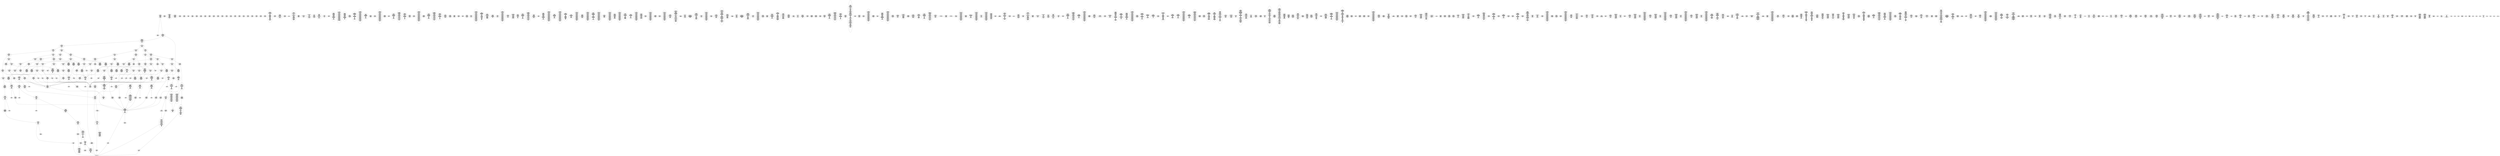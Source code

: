/* Generated by GvGen v.1.0 (https://www.github.com/stricaud/gvgen) */

digraph G {
compound=true;
   node1 [label="[anywhere]"];
   node2 [label="# 0x0
PUSHX Data
PUSHX Data
MSTORE
CALLVALUE
ISZERO
PUSHX Data
JUMPI
"];
   node3 [label="# 0xc
PUSHX Data
REVERT
"];
   node4 [label="# 0x10
JUMPDEST
PUSHX LogicData
CALLDATASIZE
LT
PUSHX Data
JUMPI
"];
   node5 [label="# 0x1a
PUSHX Data
CALLDATALOAD
PUSHX BitData
SHR
PUSHX LogicData
GT
PUSHX Data
JUMPI
"];
   node6 [label="# 0x2b
PUSHX LogicData
GT
PUSHX Data
JUMPI
"];
   node7 [label="# 0x36
PUSHX LogicData
GT
PUSHX Data
JUMPI
"];
   node8 [label="# 0x41
PUSHX LogicData
GT
PUSHX Data
JUMPI
"];
   node9 [label="# 0x4c
PUSHX LogicData
EQ
PUSHX Data
JUMPI
"];
   node10 [label="# 0x57
PUSHX LogicData
EQ
PUSHX Data
JUMPI
"];
   node11 [label="# 0x62
PUSHX LogicData
EQ
PUSHX Data
JUMPI
"];
   node12 [label="# 0x6d
PUSHX Data
JUMP
"];
   node13 [label="# 0x71
JUMPDEST
PUSHX LogicData
EQ
PUSHX Data
JUMPI
"];
   node14 [label="# 0x7d
PUSHX LogicData
EQ
PUSHX Data
JUMPI
"];
   node15 [label="# 0x88
PUSHX LogicData
EQ
PUSHX Data
JUMPI
"];
   node16 [label="# 0x93
PUSHX Data
JUMP
"];
   node17 [label="# 0x97
JUMPDEST
PUSHX LogicData
GT
PUSHX Data
JUMPI
"];
   node18 [label="# 0xa3
PUSHX LogicData
EQ
PUSHX Data
JUMPI
"];
   node19 [label="# 0xae
PUSHX LogicData
EQ
PUSHX Data
JUMPI
"];
   node20 [label="# 0xb9
PUSHX LogicData
EQ
PUSHX Data
JUMPI
"];
   node21 [label="# 0xc4
PUSHX Data
JUMP
"];
   node22 [label="# 0xc8
JUMPDEST
PUSHX LogicData
EQ
PUSHX Data
JUMPI
"];
   node23 [label="# 0xd4
PUSHX LogicData
EQ
PUSHX Data
JUMPI
"];
   node24 [label="# 0xdf
PUSHX Data
JUMP
"];
   node25 [label="# 0xe3
JUMPDEST
PUSHX LogicData
GT
PUSHX Data
JUMPI
"];
   node26 [label="# 0xef
PUSHX LogicData
GT
PUSHX Data
JUMPI
"];
   node27 [label="# 0xfa
PUSHX LogicData
EQ
PUSHX Data
JUMPI
"];
   node28 [label="# 0x105
PUSHX LogicData
EQ
PUSHX Data
JUMPI
"];
   node29 [label="# 0x110
PUSHX LogicData
EQ
PUSHX Data
JUMPI
"];
   node30 [label="# 0x11b
PUSHX Data
JUMP
"];
   node31 [label="# 0x11f
JUMPDEST
PUSHX LogicData
EQ
PUSHX Data
JUMPI
"];
   node32 [label="# 0x12b
PUSHX LogicData
EQ
PUSHX Data
JUMPI
"];
   node33 [label="# 0x136
PUSHX Data
JUMP
"];
   node34 [label="# 0x13a
JUMPDEST
PUSHX LogicData
GT
PUSHX Data
JUMPI
"];
   node35 [label="# 0x146
PUSHX LogicData
EQ
PUSHX Data
JUMPI
"];
   node36 [label="# 0x151
PUSHX LogicData
EQ
PUSHX Data
JUMPI
"];
   node37 [label="# 0x15c
PUSHX LogicData
EQ
PUSHX Data
JUMPI
"];
   node38 [label="# 0x167
PUSHX Data
JUMP
"];
   node39 [label="# 0x16b
JUMPDEST
PUSHX LogicData
EQ
PUSHX Data
JUMPI
"];
   node40 [label="# 0x177
PUSHX LogicData
EQ
PUSHX Data
JUMPI
"];
   node41 [label="# 0x182
PUSHX Data
JUMP
"];
   node42 [label="# 0x186
JUMPDEST
PUSHX LogicData
GT
PUSHX Data
JUMPI
"];
   node43 [label="# 0x192
PUSHX LogicData
GT
PUSHX Data
JUMPI
"];
   node44 [label="# 0x19d
PUSHX LogicData
GT
PUSHX Data
JUMPI
"];
   node45 [label="# 0x1a8
PUSHX LogicData
EQ
PUSHX Data
JUMPI
"];
   node46 [label="# 0x1b3
PUSHX LogicData
EQ
PUSHX Data
JUMPI
"];
   node47 [label="# 0x1be
PUSHX LogicData
EQ
PUSHX Data
JUMPI
"];
   node48 [label="# 0x1c9
PUSHX Data
JUMP
"];
   node49 [label="# 0x1cd
JUMPDEST
PUSHX LogicData
EQ
PUSHX Data
JUMPI
"];
   node50 [label="# 0x1d9
PUSHX LogicData
EQ
PUSHX Data
JUMPI
"];
   node51 [label="# 0x1e4
PUSHX LogicData
EQ
PUSHX Data
JUMPI
"];
   node52 [label="# 0x1ef
PUSHX Data
JUMP
"];
   node53 [label="# 0x1f3
JUMPDEST
PUSHX LogicData
GT
PUSHX Data
JUMPI
"];
   node54 [label="# 0x1ff
PUSHX LogicData
EQ
PUSHX Data
JUMPI
"];
   node55 [label="# 0x20a
PUSHX LogicData
EQ
PUSHX Data
JUMPI
"];
   node56 [label="# 0x215
PUSHX LogicData
EQ
PUSHX Data
JUMPI
"];
   node57 [label="# 0x220
PUSHX Data
JUMP
"];
   node58 [label="# 0x224
JUMPDEST
PUSHX LogicData
EQ
PUSHX Data
JUMPI
"];
   node59 [label="# 0x230
PUSHX LogicData
EQ
PUSHX Data
JUMPI
"];
   node60 [label="# 0x23b
PUSHX Data
JUMP
"];
   node61 [label="# 0x23f
JUMPDEST
PUSHX LogicData
GT
PUSHX Data
JUMPI
"];
   node62 [label="# 0x24b
PUSHX LogicData
GT
PUSHX Data
JUMPI
"];
   node63 [label="# 0x256
PUSHX LogicData
EQ
PUSHX Data
JUMPI
"];
   node64 [label="# 0x261
PUSHX LogicData
EQ
PUSHX Data
JUMPI
"];
   node65 [label="# 0x26c
PUSHX LogicData
EQ
PUSHX Data
JUMPI
"];
   node66 [label="# 0x277
PUSHX Data
JUMP
"];
   node67 [label="# 0x27b
JUMPDEST
PUSHX LogicData
EQ
PUSHX Data
JUMPI
"];
   node68 [label="# 0x287
PUSHX LogicData
EQ
PUSHX Data
JUMPI
"];
   node69 [label="# 0x292
PUSHX Data
JUMP
"];
   node70 [label="# 0x296
JUMPDEST
PUSHX LogicData
GT
PUSHX Data
JUMPI
"];
   node71 [label="# 0x2a2
PUSHX LogicData
EQ
PUSHX Data
JUMPI
"];
   node72 [label="# 0x2ad
PUSHX LogicData
EQ
PUSHX Data
JUMPI
"];
   node73 [label="# 0x2b8
PUSHX LogicData
EQ
PUSHX Data
JUMPI
"];
   node74 [label="# 0x2c3
PUSHX Data
JUMP
"];
   node75 [label="# 0x2c7
JUMPDEST
PUSHX LogicData
EQ
PUSHX Data
JUMPI
"];
   node76 [label="# 0x2d3
PUSHX LogicData
EQ
PUSHX Data
JUMPI
"];
   node77 [label="# 0x2de
JUMPDEST
PUSHX Data
REVERT
"];
   node78 [label="# 0x2e3
JUMPDEST
PUSHX Data
PUSHX StorData
SLOAD
JUMP
"];
   node79 [label="# 0x2ec
JUMPDEST
PUSHX MemData
MLOAD
MSTORE
PUSHX ArithData
ADD
"];
   node80 [label="# 0x2f6
JUMPDEST
PUSHX MemData
MLOAD
SUB
RETURN
"];
   node81 [label="# 0x2ff
JUMPDEST
PUSHX Data
PUSHX Data
CALLDATASIZE
PUSHX Data
PUSHX Data
JUMP
"];
   node82 [label="# 0x30d
JUMPDEST
PUSHX Data
JUMP
"];
   node83 [label="# 0x312
JUMPDEST
PUSHX MemData
MLOAD
ISZERO
ISZERO
MSTORE
PUSHX ArithData
ADD
PUSHX Data
JUMP
"];
   node84 [label="# 0x322
JUMPDEST
PUSHX Data
PUSHX StorData
SLOAD
JUMP
"];
   node85 [label="# 0x32b
JUMPDEST
PUSHX StorData
SLOAD
PUSHX Data
PUSHX ArithData
PUSHX BitData
PUSHX BitData
SHL
SUB
AND
JUMP
"];
   node86 [label="# 0x33e
JUMPDEST
PUSHX MemData
MLOAD
PUSHX ArithData
PUSHX BitData
PUSHX BitData
SHL
SUB
AND
MSTORE
PUSHX ArithData
ADD
PUSHX Data
JUMP
"];
   node87 [label="# 0x356
JUMPDEST
PUSHX Data
PUSHX Data
JUMP
"];
   node88 [label="# 0x35e
JUMPDEST
PUSHX MemData
MLOAD
PUSHX Data
PUSHX Data
JUMP
"];
   node89 [label="# 0x36b
JUMPDEST
PUSHX Data
PUSHX Data
CALLDATASIZE
PUSHX Data
PUSHX Data
JUMP
"];
   node90 [label="# 0x379
JUMPDEST
PUSHX Data
JUMP
"];
   node91 [label="# 0x37e
JUMPDEST
PUSHX Data
PUSHX Data
CALLDATASIZE
PUSHX Data
PUSHX Data
JUMP
"];
   node92 [label="# 0x38c
JUMPDEST
PUSHX Data
JUMP
"];
   node93 [label="# 0x391
JUMPDEST
STOP
"];
   node94 [label="# 0x393
JUMPDEST
PUSHX Data
PUSHX Data
CALLDATASIZE
PUSHX Data
PUSHX Data
JUMP
"];
   node95 [label="# 0x3a1
JUMPDEST
PUSHX Data
JUMP
"];
   node96 [label="# 0x3a6
JUMPDEST
PUSHX StorData
SLOAD
PUSHX Data
JUMP
"];
   node97 [label="# 0x3ae
JUMPDEST
PUSHX Data
PUSHX Data
CALLDATASIZE
PUSHX Data
PUSHX Data
JUMP
"];
   node98 [label="# 0x3bc
JUMPDEST
PUSHX Data
JUMP
"];
   node99 [label="# 0x3c1
JUMPDEST
PUSHX Data
PUSHX Data
CALLDATASIZE
PUSHX Data
PUSHX Data
JUMP
"];
   node100 [label="# 0x3cf
JUMPDEST
PUSHX Data
JUMP
"];
   node101 [label="# 0x3d4
JUMPDEST
PUSHX Data
PUSHX Data
CALLDATASIZE
PUSHX Data
PUSHX Data
JUMP
"];
   node102 [label="# 0x3e2
JUMPDEST
PUSHX Data
JUMP
"];
   node103 [label="# 0x3e7
JUMPDEST
PUSHX Data
PUSHX Data
CALLDATASIZE
PUSHX Data
PUSHX Data
JUMP
"];
   node104 [label="# 0x3f5
JUMPDEST
PUSHX Data
JUMP
"];
   node105 [label="# 0x3fa
JUMPDEST
PUSHX Data
PUSHX Data
CALLDATASIZE
PUSHX Data
PUSHX Data
JUMP
"];
   node106 [label="# 0x408
JUMPDEST
PUSHX Data
JUMP
"];
   node107 [label="# 0x40d
JUMPDEST
PUSHX Data
PUSHX StorData
SLOAD
JUMP
"];
   node108 [label="# 0x416
JUMPDEST
PUSHX Data
PUSHX StorData
SLOAD
JUMP
"];
   node109 [label="# 0x41f
JUMPDEST
PUSHX Data
PUSHX Data
CALLDATASIZE
PUSHX Data
PUSHX Data
JUMP
"];
   node110 [label="# 0x42d
JUMPDEST
PUSHX Data
JUMP
"];
   node111 [label="# 0x432
JUMPDEST
PUSHX Data
PUSHX StorData
SLOAD
JUMP
"];
   node112 [label="# 0x43b
JUMPDEST
PUSHX Data
PUSHX Data
CALLDATASIZE
PUSHX Data
PUSHX Data
JUMP
"];
   node113 [label="# 0x449
JUMPDEST
PUSHX Data
JUMP
"];
   node114 [label="# 0x44e
JUMPDEST
PUSHX Data
PUSHX Data
CALLDATASIZE
PUSHX Data
PUSHX Data
JUMP
"];
   node115 [label="# 0x45c
JUMPDEST
PUSHX Data
JUMP
"];
   node116 [label="# 0x461
JUMPDEST
PUSHX Data
PUSHX StorData
SLOAD
JUMP
"];
   node117 [label="# 0x46a
JUMPDEST
PUSHX Data
PUSHX Data
CALLDATASIZE
PUSHX Data
PUSHX Data
JUMP
"];
   node118 [label="# 0x478
JUMPDEST
PUSHX Data
JUMP
"];
   node119 [label="# 0x47d
JUMPDEST
PUSHX Data
PUSHX Data
CALLDATASIZE
PUSHX Data
PUSHX Data
JUMP
"];
   node120 [label="# 0x48b
JUMPDEST
PUSHX Data
JUMP
"];
   node121 [label="# 0x490
JUMPDEST
PUSHX Data
PUSHX Data
JUMP
"];
   node122 [label="# 0x498
JUMPDEST
PUSHX Data
PUSHX Data
CALLDATASIZE
PUSHX Data
PUSHX Data
JUMP
"];
   node123 [label="# 0x4a6
JUMPDEST
PUSHX Data
JUMP
"];
   node124 [label="# 0x4ab
JUMPDEST
PUSHX Data
PUSHX Data
JUMP
"];
   node125 [label="# 0x4b3
JUMPDEST
PUSHX Data
PUSHX Data
CALLDATASIZE
PUSHX Data
PUSHX Data
JUMP
"];
   node126 [label="# 0x4c1
JUMPDEST
PUSHX Data
JUMP
"];
   node127 [label="# 0x4c6
JUMPDEST
PUSHX StorData
SLOAD
PUSHX ArithData
PUSHX BitData
PUSHX BitData
SHL
SUB
AND
PUSHX Data
JUMP
"];
   node128 [label="# 0x4d7
JUMPDEST
PUSHX Data
PUSHX Data
JUMP
"];
   node129 [label="# 0x4df
JUMPDEST
PUSHX Data
PUSHX Data
CALLDATASIZE
PUSHX Data
PUSHX Data
JUMP
"];
   node130 [label="# 0x4ed
JUMPDEST
PUSHX Data
JUMP
"];
   node131 [label="# 0x4f2
JUMPDEST
PUSHX Data
PUSHX Data
CALLDATASIZE
PUSHX Data
PUSHX Data
JUMP
"];
   node132 [label="# 0x500
JUMPDEST
PUSHX Data
JUMP
"];
   node133 [label="# 0x505
JUMPDEST
PUSHX StorData
SLOAD
PUSHX Data
PUSHX ArithData
PUSHX BitData
PUSHX BitData
SHL
SUB
AND
JUMP
"];
   node134 [label="# 0x518
JUMPDEST
PUSHX Data
PUSHX Data
CALLDATASIZE
PUSHX Data
PUSHX Data
JUMP
"];
   node135 [label="# 0x526
JUMPDEST
PUSHX Data
JUMP
"];
   node136 [label="# 0x52b
JUMPDEST
CHAINID
PUSHX Data
JUMP
"];
   node137 [label="# 0x531
JUMPDEST
PUSHX Data
PUSHX Data
CALLDATASIZE
PUSHX Data
PUSHX Data
JUMP
"];
   node138 [label="# 0x53f
JUMPDEST
PUSHX Data
JUMP
"];
   node139 [label="# 0x544
JUMPDEST
PUSHX Data
PUSHX Data
CALLDATASIZE
PUSHX Data
PUSHX Data
JUMP
"];
   node140 [label="# 0x552
JUMPDEST
PUSHX Data
JUMP
"];
   node141 [label="# 0x557
JUMPDEST
PUSHX Data
PUSHX Data
JUMP
"];
   node142 [label="# 0x55f
JUMPDEST
PUSHX Data
PUSHX StorData
SLOAD
JUMP
"];
   node143 [label="# 0x568
JUMPDEST
PUSHX Data
PUSHX StorData
SLOAD
JUMP
"];
   node144 [label="# 0x571
JUMPDEST
PUSHX Data
PUSHX Data
CALLDATASIZE
PUSHX Data
PUSHX Data
JUMP
"];
   node145 [label="# 0x57f
JUMPDEST
PUSHX ArithData
PUSHX BitData
PUSHX BitData
SHL
SUB
AND
PUSHX Data
MSTORE
PUSHX Data
PUSHX Data
MSTORE
PUSHX Data
SHA3
AND
MSTORE
MSTORE
SHA3
SLOAD
PUSHX BitData
AND
JUMP
"];
   node146 [label="# 0x5ad
JUMPDEST
PUSHX Data
PUSHX Data
CALLDATASIZE
PUSHX Data
PUSHX Data
JUMP
"];
   node147 [label="# 0x5bb
JUMPDEST
PUSHX Data
JUMP
"];
   node148 [label="# 0x5c0
JUMPDEST
PUSHX StorData
SLOAD
PUSHX Data
PUSHX ArithData
PUSHX BitData
PUSHX BitData
SHL
SUB
AND
JUMP
"];
   node149 [label="# 0x5d3
JUMPDEST
PUSHX Data
PUSHX BitData
AND
PUSHX LogicData
EQ
PUSHX Data
JUMPI
"];
   node150 [label="# 0x620
PUSHX Data
PUSHX Data
JUMP
"];
   node151 [label="# 0x629
JUMPDEST
"];
   node152 [label="# 0x62c
JUMPDEST
JUMP
"];
   node153 [label="# 0x631
JUMPDEST
PUSHX Data
PUSHX StorData
SLOAD
PUSHX Data
PUSHX Data
JUMP
"];
   node154 [label="# 0x640
JUMPDEST
PUSHX ArithData
ADD
PUSHX ArithData
DIV
MUL
PUSHX ArithData
ADD
PUSHX MemData
MLOAD
ADD
PUSHX Data
MSTORE
MSTORE
PUSHX ArithData
ADD
SLOAD
PUSHX Data
PUSHX Data
JUMP
"];
   node155 [label="# 0x66c
JUMPDEST
ISZERO
PUSHX Data
JUMPI
"];
   node156 [label="# 0x673
PUSHX LogicData
LT
PUSHX Data
JUMPI
"];
   node157 [label="# 0x67b
PUSHX ArithData
SLOAD
DIV
MUL
MSTORE
PUSHX ArithData
ADD
PUSHX Data
JUMP
"];
   node158 [label="# 0x68e
JUMPDEST
ADD
PUSHX Data
MSTORE
PUSHX Data
PUSHX Data
SHA3
"];
   node159 [label="# 0x69c
JUMPDEST
SLOAD
MSTORE
PUSHX ArithData
ADD
PUSHX ArithData
ADD
GT
PUSHX Data
JUMPI
"];
   node160 [label="# 0x6b0
SUB
PUSHX BitData
AND
ADD
"];
   node161 [label="# 0x6b9
JUMPDEST
JUMP
"];
   node162 [label="# 0x6c3
JUMPDEST
PUSHX Data
MSTORE
PUSHX Data
PUSHX Data
MSTORE
PUSHX Data
SHA3
SLOAD
PUSHX ArithData
PUSHX BitData
PUSHX BitData
SHL
SUB
AND
PUSHX Data
JUMPI
"];
   node163 [label="# 0x6e0
PUSHX MemData
MLOAD
PUSHX BitData
PUSHX BitData
SHL
MSTORE
PUSHX Data
PUSHX ArithData
ADD
MSTORE
PUSHX Data
PUSHX ArithData
ADD
MSTORE
PUSHX Data
PUSHX ArithData
ADD
MSTORE
PUSHX Data
PUSHX ArithData
ADD
MSTORE
PUSHX ArithData
ADD
"];
   node164 [label="# 0x749
JUMPDEST
PUSHX MemData
MLOAD
SUB
REVERT
"];
   node165 [label="# 0x752
JUMPDEST
PUSHX Data
MSTORE
PUSHX Data
PUSHX Data
MSTORE
PUSHX Data
SHA3
SLOAD
PUSHX ArithData
PUSHX BitData
PUSHX BitData
SHL
SUB
AND
JUMP
"];
   node166 [label="# 0x76e
JUMPDEST
PUSHX Data
PUSHX Data
PUSHX Data
JUMP
"];
   node167 [label="# 0x779
JUMPDEST
PUSHX ArithData
PUSHX BitData
PUSHX BitData
SHL
SUB
AND
PUSHX ArithData
PUSHX BitData
PUSHX BitData
SHL
SUB
AND
EQ
ISZERO
PUSHX Data
JUMPI
"];
   node168 [label="# 0x796
PUSHX MemData
MLOAD
PUSHX BitData
PUSHX BitData
SHL
MSTORE
PUSHX Data
PUSHX ArithData
ADD
MSTORE
PUSHX Data
PUSHX ArithData
ADD
MSTORE
PUSHX Data
PUSHX ArithData
ADD
MSTORE
PUSHX Data
PUSHX ArithData
ADD
MSTORE
PUSHX ArithData
ADD
PUSHX Data
JUMP
"];
   node169 [label="# 0x803
JUMPDEST
CALLER
PUSHX ArithData
PUSHX BitData
PUSHX BitData
SHL
SUB
AND
EQ
PUSHX Data
JUMPI
"];
   node170 [label="# 0x815
PUSHX Data
CALLER
PUSHX Data
JUMP
"];
   node171 [label="# 0x81f
JUMPDEST
PUSHX Data
JUMPI
"];
   node172 [label="# 0x824
PUSHX MemData
MLOAD
PUSHX BitData
PUSHX BitData
SHL
MSTORE
PUSHX Data
PUSHX ArithData
ADD
MSTORE
PUSHX Data
PUSHX ArithData
ADD
MSTORE
PUSHX Data
PUSHX ArithData
ADD
MSTORE
PUSHX Data
PUSHX ArithData
ADD
MSTORE
PUSHX ArithData
ADD
PUSHX Data
JUMP
"];
   node173 [label="# 0x891
JUMPDEST
PUSHX Data
PUSHX Data
JUMP
"];
   node174 [label="# 0x89b
JUMPDEST
JUMP
"];
   node175 [label="# 0x8a0
JUMPDEST
PUSHX StorData
SLOAD
PUSHX ArithData
PUSHX BitData
PUSHX BitData
SHL
SUB
AND
CALLER
EQ
PUSHX Data
JUMPI
"];
   node176 [label="# 0x8b3
PUSHX MemData
MLOAD
PUSHX BitData
PUSHX BitData
SHL
MSTORE
PUSHX Data
PUSHX ArithData
ADD
MSTORE
PUSHX ArithData
ADD
MSTORE
PUSHX Data
PUSHX ArithData
ADD
MSTORE
PUSHX ArithData
ADD
PUSHX Data
JUMP
"];
   node177 [label="# 0x8fa
JUMPDEST
PUSHX StorData
SLOAD
PUSHX BitData
NOT
AND
PUSHX ArithData
PUSHX BitData
PUSHX BitData
SHL
SUB
AND
OR
SSTORE
JUMP
"];
   node178 [label="# 0x929
JUMPDEST
PUSHX Data
CALLER
PUSHX Data
JUMP
"];
   node179 [label="# 0x933
JUMPDEST
PUSHX Data
JUMPI
"];
   node180 [label="# 0x938
PUSHX MemData
MLOAD
PUSHX BitData
PUSHX BitData
SHL
MSTORE
PUSHX Data
PUSHX ArithData
ADD
MSTORE
PUSHX Data
PUSHX ArithData
ADD
MSTORE
PUSHX Data
PUSHX ArithData
ADD
MSTORE
PUSHX Data
PUSHX ArithData
ADD
MSTORE
PUSHX ArithData
ADD
PUSHX Data
JUMP
"];
   node181 [label="# 0x9a5
JUMPDEST
PUSHX Data
PUSHX Data
JUMP
"];
   node182 [label="# 0x9b0
JUMPDEST
PUSHX StorData
SLOAD
PUSHX ArithData
PUSHX BitData
PUSHX BitData
SHL
SUB
AND
CALLER
EQ
PUSHX Data
JUMPI
"];
   node183 [label="# 0x9c3
PUSHX MemData
MLOAD
PUSHX BitData
PUSHX BitData
SHL
MSTORE
PUSHX Data
PUSHX ArithData
ADD
MSTORE
PUSHX ArithData
ADD
MSTORE
PUSHX Data
PUSHX ArithData
ADD
MSTORE
PUSHX ArithData
ADD
PUSHX Data
JUMP
"];
   node184 [label="# 0xa0a
JUMPDEST
PUSHX StorData
SLOAD
PUSHX BitData
NOT
AND
PUSHX ArithData
PUSHX BitData
PUSHX BitData
SHL
SUB
AND
OR
SSTORE
JUMP
"];
   node185 [label="# 0xa39
JUMPDEST
PUSHX Data
PUSHX StorData
SLOAD
PUSHX Data
PUSHX Data
JUMP
"];
   node186 [label="# 0xa49
JUMPDEST
PUSHX Data
PUSHX Data
PUSHX Data
JUMP
"];
   node187 [label="# 0xa54
JUMPDEST
ISZERO
PUSHX Data
JUMPI
"];
   node188 [label="# 0xa5b
PUSHX Data
PUSHX Data
JUMP
"];
   node189 [label="# 0xa65
JUMPDEST
JUMP
"];
   node190 [label="# 0xa6c
JUMPDEST
PUSHX Data
PUSHX Data
PUSHX Data
JUMP
"];
   node191 [label="# 0xa77
JUMPDEST
LT
PUSHX Data
JUMPI
"];
   node192 [label="# 0xa7e
PUSHX MemData
MLOAD
PUSHX BitData
PUSHX BitData
SHL
MSTORE
PUSHX Data
PUSHX ArithData
ADD
MSTORE
PUSHX Data
PUSHX ArithData
ADD
MSTORE
PUSHX Data
PUSHX ArithData
ADD
MSTORE
PUSHX Data
PUSHX ArithData
ADD
MSTORE
PUSHX ArithData
ADD
PUSHX Data
JUMP
"];
   node193 [label="# 0xaeb
JUMPDEST
PUSHX ArithData
PUSHX BitData
PUSHX BitData
SHL
SUB
AND
PUSHX Data
MSTORE
PUSHX Data
PUSHX Data
MSTORE
PUSHX Data
SHA3
MSTORE
MSTORE
SHA3
SLOAD
JUMP
"];
   node194 [label="# 0xb14
JUMPDEST
PUSHX Data
PUSHX MemData
MLOAD
PUSHX ArithData
ADD
PUSHX Data
MSTORE
PUSHX Data
MSTORE
PUSHX Data
JUMP
"];
   node195 [label="# 0xb2f
JUMPDEST
PUSHX Data
PUSHX Data
PUSHX StorData
SLOAD
JUMP
"];
   node196 [label="# 0xb3a
JUMPDEST
LT
PUSHX Data
JUMPI
"];
   node197 [label="# 0xb41
PUSHX MemData
MLOAD
PUSHX BitData
PUSHX BitData
SHL
MSTORE
PUSHX Data
PUSHX ArithData
ADD
MSTORE
PUSHX Data
PUSHX ArithData
ADD
MSTORE
PUSHX Data
PUSHX ArithData
ADD
MSTORE
PUSHX Data
PUSHX ArithData
ADD
MSTORE
PUSHX ArithData
ADD
PUSHX Data
JUMP
"];
   node198 [label="# 0xbae
JUMPDEST
PUSHX StorData
SLOAD
LT
PUSHX Data
JUMPI
"];
   node199 [label="# 0xbba
PUSHX BitData
PUSHX BitData
SHL
PUSHX Data
MSTORE
PUSHX Data
PUSHX Data
MSTORE
PUSHX Data
PUSHX Data
REVERT
"];
   node200 [label="# 0xbcf
JUMPDEST
PUSHX Data
MSTORE
PUSHX Data
PUSHX Data
SHA3
ADD
SLOAD
JUMP
"];
   node201 [label="# 0xbe1
JUMPDEST
PUSHX StorData
SLOAD
PUSHX ArithData
PUSHX BitData
PUSHX BitData
SHL
SUB
AND
CALLER
EQ
PUSHX Data
JUMPI
"];
   node202 [label="# 0xbf4
PUSHX MemData
MLOAD
PUSHX BitData
PUSHX BitData
SHL
MSTORE
PUSHX Data
PUSHX ArithData
ADD
MSTORE
PUSHX ArithData
ADD
MSTORE
PUSHX Data
PUSHX ArithData
ADD
MSTORE
PUSHX ArithData
ADD
PUSHX Data
JUMP
"];
   node203 [label="# 0xc3b
JUMPDEST
MLOAD
PUSHX Data
PUSHX Data
PUSHX ArithData
ADD
PUSHX Data
JUMP
"];
   node204 [label="# 0xc4e
JUMPDEST
JUMP
"];
   node205 [label="# 0xc52
JUMPDEST
PUSHX Data
MSTORE
PUSHX Data
PUSHX Data
MSTORE
PUSHX Data
SHA3
SLOAD
PUSHX ArithData
PUSHX BitData
PUSHX BitData
SHL
SUB
AND
PUSHX Data
JUMPI
"];
   node206 [label="# 0xc70
PUSHX MemData
MLOAD
PUSHX BitData
PUSHX BitData
SHL
MSTORE
PUSHX Data
PUSHX ArithData
ADD
MSTORE
PUSHX Data
PUSHX ArithData
ADD
MSTORE
PUSHX Data
PUSHX ArithData
ADD
MSTORE
PUSHX Data
PUSHX ArithData
ADD
MSTORE
PUSHX ArithData
ADD
PUSHX Data
JUMP
"];
   node207 [label="# 0xcdd
JUMPDEST
PUSHX Data
PUSHX ArithData
PUSHX BitData
PUSHX BitData
SHL
SUB
AND
PUSHX Data
JUMPI
"];
   node208 [label="# 0xcee
PUSHX MemData
MLOAD
PUSHX BitData
PUSHX BitData
SHL
MSTORE
PUSHX Data
PUSHX ArithData
ADD
MSTORE
PUSHX Data
PUSHX ArithData
ADD
MSTORE
PUSHX Data
PUSHX ArithData
ADD
MSTORE
PUSHX Data
PUSHX ArithData
ADD
MSTORE
PUSHX ArithData
ADD
PUSHX Data
JUMP
"];
   node209 [label="# 0xd5b
JUMPDEST
PUSHX ArithData
PUSHX BitData
PUSHX BitData
SHL
SUB
AND
PUSHX Data
MSTORE
PUSHX Data
PUSHX Data
MSTORE
PUSHX Data
SHA3
SLOAD
JUMP
"];
   node210 [label="# 0xd77
JUMPDEST
PUSHX StorData
SLOAD
PUSHX ArithData
PUSHX BitData
PUSHX BitData
SHL
SUB
AND
CALLER
EQ
PUSHX Data
JUMPI
"];
   node211 [label="# 0xd8a
PUSHX MemData
MLOAD
PUSHX BitData
PUSHX BitData
SHL
MSTORE
PUSHX Data
PUSHX ArithData
ADD
MSTORE
PUSHX ArithData
ADD
MSTORE
PUSHX Data
PUSHX ArithData
ADD
MSTORE
PUSHX ArithData
ADD
PUSHX Data
JUMP
"];
   node212 [label="# 0xdd1
JUMPDEST
PUSHX Data
PUSHX Data
PUSHX Data
JUMP
"];
   node213 [label="# 0xddb
JUMPDEST
JUMP
"];
   node214 [label="# 0xddd
JUMPDEST
PUSHX LogicData
PUSHX StorData
SLOAD
EQ
ISZERO
PUSHX Data
JUMPI
"];
   node215 [label="# 0xde9
PUSHX MemData
MLOAD
PUSHX BitData
PUSHX BitData
SHL
MSTORE
PUSHX Data
PUSHX ArithData
ADD
MSTORE
PUSHX Data
PUSHX ArithData
ADD
MSTORE
PUSHX Data
PUSHX ArithData
ADD
MSTORE
PUSHX ArithData
ADD
PUSHX Data
JUMP
"];
   node216 [label="# 0xe30
JUMPDEST
PUSHX Data
PUSHX Data
SSTORE
PUSHX StorData
SLOAD
PUSHX Data
JUMPI
"];
   node217 [label="# 0xe3d
PUSHX MemData
MLOAD
PUSHX BitData
PUSHX BitData
SHL
MSTORE
PUSHX Data
PUSHX ArithData
ADD
MSTORE
PUSHX Data
PUSHX ArithData
ADD
MSTORE
PUSHX Data
PUSHX ArithData
ADD
MSTORE
PUSHX ArithData
ADD
PUSHX Data
JUMP
"];
   node218 [label="# 0xe84
JUMPDEST
PUSHX StorData
SLOAD
PUSHX ArithData
PUSHX BitData
PUSHX BitData
SHL
SUB
AND
CALLER
PUSHX ArithData
PUSHX BitData
PUSHX BitData
SHL
SUB
AND
EQ
PUSHX Data
JUMPI
"];
   node219 [label="# 0xea0
PUSHX MemData
MLOAD
PUSHX BitData
PUSHX BitData
SHL
MSTORE
PUSHX Data
PUSHX ArithData
ADD
MSTORE
PUSHX Data
PUSHX ArithData
ADD
MSTORE
PUSHX Data
PUSHX ArithData
ADD
MSTORE
PUSHX ArithData
ADD
PUSHX Data
JUMP
"];
   node220 [label="# 0xee7
JUMPDEST
PUSHX StorData
SLOAD
ISZERO
PUSHX Data
JUMPI
"];
   node221 [label="# 0xef0
PUSHX MemData
MLOAD
PUSHX BitData
PUSHX BitData
SHL
MSTORE
PUSHX Data
PUSHX ArithData
ADD
MSTORE
PUSHX Data
PUSHX ArithData
ADD
MSTORE
PUSHX Data
PUSHX ArithData
ADD
MSTORE
PUSHX ArithData
ADD
PUSHX Data
JUMP
"];
   node222 [label="# 0xf37
JUMPDEST
PUSHX Data
MSTORE
PUSHX Data
PUSHX Data
MSTORE
PUSHX Data
SHA3
SLOAD
ISZERO
PUSHX Data
JUMPI
"];
   node223 [label="# 0xf4c
PUSHX MemData
MLOAD
PUSHX BitData
PUSHX BitData
SHL
MSTORE
PUSHX Data
PUSHX ArithData
ADD
MSTORE
PUSHX Data
PUSHX ArithData
ADD
MSTORE
PUSHX Data
PUSHX ArithData
ADD
MSTORE
PUSHX ArithData
ADD
PUSHX Data
JUMP
"];
   node224 [label="# 0xf93
JUMPDEST
PUSHX StorData
SLOAD
PUSHX ArithData
PUSHX BitData
PUSHX BitData
SHL
SUB
AND
PUSHX Data
ADDRESS
CHAINID
PUSHX Data
JUMP
"];
   node225 [label="# 0xfac
JUMPDEST
PUSHX ArithData
PUSHX BitData
PUSHX BitData
SHL
SUB
AND
EQ
PUSHX Data
JUMPI
"];
   node226 [label="# 0xfbb
PUSHX MemData
MLOAD
PUSHX BitData
PUSHX BitData
SHL
MSTORE
PUSHX Data
PUSHX ArithData
ADD
MSTORE
PUSHX Data
PUSHX ArithData
ADD
MSTORE
PUSHX Data
PUSHX ArithData
ADD
MSTORE
PUSHX ArithData
ADD
PUSHX Data
JUMP
"];
   node227 [label="# 0x1002
JUMPDEST
PUSHX Data
MSTORE
PUSHX Data
PUSHX Data
MSTORE
PUSHX Data
SHA3
PUSHX Data
SSTORE
PUSHX Data
PUSHX Data
JUMP
"];
   node228 [label="# 0x101d
JUMPDEST
PUSHX Data
JUMPI
"];
   node229 [label="# 0x1022
PUSHX MemData
MLOAD
PUSHX BitData
PUSHX BitData
SHL
MSTORE
PUSHX Data
PUSHX ArithData
ADD
MSTORE
PUSHX Data
PUSHX ArithData
ADD
MSTORE
PUSHX Data
PUSHX ArithData
ADD
MSTORE
PUSHX ArithData
ADD
PUSHX Data
JUMP
"];
   node230 [label="# 0x1069
JUMPDEST
PUSHX Data
PUSHX Data
JUMP
"];
   node231 [label="# 0x1073
JUMPDEST
PUSHX Data
JUMPI
"];
   node232 [label="# 0x1078
PUSHX MemData
MLOAD
PUSHX BitData
PUSHX BitData
SHL
MSTORE
PUSHX Data
PUSHX ArithData
ADD
MSTORE
PUSHX Data
PUSHX ArithData
ADD
MSTORE
PUSHX Data
PUSHX ArithData
ADD
MSTORE
PUSHX ArithData
ADD
PUSHX Data
JUMP
"];
   node233 [label="# 0x10bf
JUMPDEST
PUSHX StorData
SLOAD
PUSHX LogicData
EQ
ISZERO
PUSHX Data
JUMPI
"];
   node234 [label="# 0x10cb
PUSHX StorData
SLOAD
PUSHX MemData
MLOAD
PUSHX Data
MSTORE
PUSHX ArithData
PUSHX BitData
PUSHX BitData
SHL
SUB
AND
PUSHX ArithData
ADD
MSTORE
PUSHX Data
AND
PUSHX Data
PUSHX ArithData
ADD
PUSHX Data
PUSHX MemData
MLOAD
SUB
EXTCODESIZE
ISZERO
ISZERO
PUSHX Data
JUMPI
"];
   node235 [label="# 0x1125
PUSHX Data
REVERT
"];
   node236 [label="# 0x1129
JUMPDEST
GAS
STATICCALL
ISZERO
ISZERO
PUSHX Data
JUMPI
"];
   node237 [label="# 0x1134
RETURNDATASIZE
PUSHX Data
RETURNDATACOPY
RETURNDATASIZE
PUSHX Data
REVERT
"];
   node238 [label="# 0x113d
JUMPDEST
PUSHX MemData
MLOAD
RETURNDATASIZE
PUSHX BitData
NOT
PUSHX ArithData
ADD
AND
ADD
PUSHX Data
MSTORE
ADD
PUSHX Data
PUSHX Data
JUMP
"];
   node239 [label="# 0x1161
JUMPDEST
GT
PUSHX Data
JUMPI
"];
   node240 [label="# 0x1167
PUSHX MemData
MLOAD
PUSHX BitData
PUSHX BitData
SHL
MSTORE
PUSHX Data
PUSHX ArithData
ADD
MSTORE
PUSHX Data
PUSHX ArithData
ADD
MSTORE
PUSHX Data
PUSHX ArithData
ADD
MSTORE
PUSHX ArithData
ADD
PUSHX Data
JUMP
"];
   node241 [label="# 0x11ae
JUMPDEST
PUSHX Data
JUMP
"];
   node242 [label="# 0x11b3
JUMPDEST
PUSHX StorData
SLOAD
PUSHX LogicData
EQ
ISZERO
PUSHX Data
JUMPI
"];
   node243 [label="# 0x11bf
PUSHX StorData
SLOAD
PUSHX StorData
SLOAD
PUSHX MemData
MLOAD
PUSHX Data
MSTORE
PUSHX Data
PUSHX ArithData
PUSHX BitData
PUSHX BitData
SHL
SUB
AND
PUSHX Data
PUSHX Data
PUSHX ArithData
ADD
PUSHX ArithData
PUSHX BitData
PUSHX BitData
SHL
SUB
AND
MSTORE
PUSHX ArithData
ADD
MSTORE
PUSHX ArithData
ADD
JUMP
"];
   node244 [label="# 0x121d
JUMPDEST
PUSHX Data
PUSHX MemData
MLOAD
SUB
EXTCODESIZE
ISZERO
ISZERO
PUSHX Data
JUMPI
"];
   node245 [label="# 0x1231
PUSHX Data
REVERT
"];
   node246 [label="# 0x1235
JUMPDEST
GAS
STATICCALL
ISZERO
ISZERO
PUSHX Data
JUMPI
"];
   node247 [label="# 0x1240
RETURNDATASIZE
PUSHX Data
RETURNDATACOPY
RETURNDATASIZE
PUSHX Data
REVERT
"];
   node248 [label="# 0x1249
JUMPDEST
PUSHX MemData
MLOAD
RETURNDATASIZE
PUSHX BitData
NOT
PUSHX ArithData
ADD
AND
ADD
PUSHX Data
MSTORE
ADD
PUSHX Data
PUSHX Data
JUMP
"];
   node249 [label="# 0x126d
JUMPDEST
GT
PUSHX Data
JUMPI
"];
   node250 [label="# 0x1273
PUSHX MemData
MLOAD
PUSHX BitData
PUSHX BitData
SHL
MSTORE
PUSHX Data
PUSHX ArithData
ADD
MSTORE
PUSHX Data
PUSHX ArithData
ADD
MSTORE
PUSHX Data
PUSHX ArithData
ADD
MSTORE
PUSHX ArithData
ADD
PUSHX Data
JUMP
"];
   node251 [label="# 0x12ba
JUMPDEST
PUSHX Data
PUSHX Data
PUSHX Data
JUMP
"];
   node252 [label="# 0x12c5
JUMPDEST
ISZERO
PUSHX Data
JUMPI
"];
   node253 [label="# 0x12ce
PUSHX Data
CALLER
PUSHX StorData
SLOAD
PUSHX ArithData
PUSHX BitData
PUSHX BitData
SHL
SUB
AND
PUSHX Data
JUMP
"];
   node254 [label="# 0x12e5
JUMPDEST
PUSHX ArithData
PUSHX BitData
PUSHX BitData
SHL
SUB
AND
PUSHX Data
MSTORE
PUSHX Data
PUSHX Data
MSTORE
PUSHX Data
SHA3
PUSHX StorData
SLOAD
PUSHX Data
PUSHX Data
PUSHX Data
JUMP
"];
   node255 [label="# 0x130f
JUMPDEST
MSTORE
PUSHX ArithData
ADD
MSTORE
PUSHX ArithData
ADD
PUSHX Data
SHA3
PUSHX Data
SLOAD
PUSHX Data
PUSHX Data
JUMP
"];
   node256 [label="# 0x132c
JUMPDEST
SSTORE
PUSHX StorData
PUSHX Data
SLOAD
PUSHX Data
PUSHX Data
JUMP
"];
   node257 [label="# 0x1345
JUMPDEST
SSTORE
PUSHX Data
"];
   node258 [label="# 0x134e
JUMPDEST
LT
ISZERO
PUSHX Data
JUMPI
"];
   node259 [label="# 0x1357
PUSHX Data
PUSHX Data
PUSHX Data
PUSHX StorData
SLOAD
JUMP
"];
   node260 [label="# 0x1365
JUMPDEST
PUSHX Data
JUMP
"];
   node261 [label="# 0x136a
JUMPDEST
PUSHX Data
PUSHX Data
JUMP
"];
   node262 [label="# 0x1376
JUMPDEST
PUSHX Data
PUSHX Data
JUMP
"];
   node263 [label="# 0x1381
JUMPDEST
PUSHX Data
JUMP
"];
   node264 [label="# 0x1389
JUMPDEST
PUSHX Data
PUSHX Data
SSTORE
JUMP
"];
   node265 [label="# 0x1396
JUMPDEST
PUSHX StorData
SLOAD
PUSHX ArithData
PUSHX BitData
PUSHX BitData
SHL
SUB
AND
CALLER
EQ
PUSHX Data
JUMPI
"];
   node266 [label="# 0x13a9
PUSHX MemData
MLOAD
PUSHX BitData
PUSHX BitData
SHL
MSTORE
PUSHX Data
PUSHX ArithData
ADD
MSTORE
PUSHX ArithData
ADD
MSTORE
PUSHX Data
PUSHX ArithData
ADD
MSTORE
PUSHX ArithData
ADD
PUSHX Data
JUMP
"];
   node267 [label="# 0x13f0
JUMPDEST
PUSHX StorData
SLOAD
ISZERO
PUSHX Data
JUMPI
"];
   node268 [label="# 0x13f9
PUSHX Data
PUSHX Data
JUMP
"];
   node269 [label="# 0x13ff
JUMPDEST
PUSHX Data
"];
   node270 [label="# 0x1402
JUMPDEST
PUSHX BitData
AND
PUSHX Data
SSTORE
PUSHX MemData
MLOAD
PUSHX LogicData
EQ
MSTORE
PUSHX Data
PUSHX ArithData
ADD
PUSHX MemData
MLOAD
SUB
LOGX
JUMP
"];
   node271 [label="# 0x1443
JUMPDEST
PUSHX StorData
SLOAD
PUSHX ArithData
PUSHX BitData
PUSHX BitData
SHL
SUB
AND
CALLER
EQ
PUSHX Data
JUMPI
"];
   node272 [label="# 0x1456
PUSHX MemData
MLOAD
PUSHX BitData
PUSHX BitData
SHL
MSTORE
PUSHX Data
PUSHX ArithData
ADD
MSTORE
PUSHX ArithData
ADD
MSTORE
PUSHX Data
PUSHX ArithData
ADD
MSTORE
PUSHX ArithData
ADD
PUSHX Data
JUMP
"];
   node273 [label="# 0x149d
JUMPDEST
PUSHX StorData
SLOAD
PUSHX BitData
NOT
AND
PUSHX ArithData
PUSHX BitData
PUSHX BitData
SHL
SUB
AND
OR
SSTORE
JUMP
"];
   node274 [label="# 0x14cc
JUMPDEST
PUSHX Data
PUSHX StorData
SLOAD
PUSHX Data
PUSHX Data
JUMP
"];
   node275 [label="# 0x14db
JUMPDEST
PUSHX Data
CALLER
PUSHX Data
JUMP
"];
   node276 [label="# 0x14e6
JUMPDEST
PUSHX Data
MLOAD
PUSHX ArithData
PUSHX BitData
PUSHX BitData
SHL
SUB
AND
PUSHX ArithData
ADD
MSTORE
ADD
MSTORE
AND
PUSHX ArithData
ADD
MSTORE
PUSHX ArithData
ADD
MSTORE
PUSHX Data
PUSHX Data
PUSHX ArithData
ADD
PUSHX MemData
MLOAD
PUSHX BitData
NOT
SUB
ADD
MSTORE
MSTORE
MLOAD
PUSHX ArithData
ADD
SHA3
PUSHX Data
ADD
MSTORE
PUSHX ArithData
ADD
MSTORE
PUSHX ArithData
ADD
PUSHX MemData
MLOAD
PUSHX ArithData
SUB
SUB
MSTORE
PUSHX Data
MSTORE
MLOAD
PUSHX ArithData
ADD
SHA3
PUSHX Data
JUMP
"];
   node277 [label="# 0x157e
JUMPDEST
JUMP
"];
   node278 [label="# 0x1588
JUMPDEST
PUSHX Data
CALLER
PUSHX Data
JUMP
"];
   node279 [label="# 0x1592
JUMPDEST
PUSHX Data
JUMPI
"];
   node280 [label="# 0x1597
PUSHX MemData
MLOAD
PUSHX BitData
PUSHX BitData
SHL
MSTORE
PUSHX Data
PUSHX ArithData
ADD
MSTORE
PUSHX Data
PUSHX ArithData
ADD
MSTORE
PUSHX Data
PUSHX ArithData
ADD
MSTORE
PUSHX Data
PUSHX ArithData
ADD
MSTORE
PUSHX ArithData
ADD
PUSHX Data
JUMP
"];
   node281 [label="# 0x1604
JUMPDEST
PUSHX Data
PUSHX Data
JUMP
"];
   node282 [label="# 0x1610
JUMPDEST
JUMP
"];
   node283 [label="# 0x1616
JUMPDEST
PUSHX Data
MSTORE
PUSHX Data
PUSHX Data
MSTORE
PUSHX Data
SHA3
SLOAD
PUSHX Data
PUSHX ArithData
PUSHX BitData
PUSHX BitData
SHL
SUB
AND
PUSHX Data
JUMPI
"];
   node284 [label="# 0x1636
PUSHX MemData
MLOAD
PUSHX BitData
PUSHX BitData
SHL
MSTORE
PUSHX Data
PUSHX ArithData
ADD
MSTORE
PUSHX Data
PUSHX ArithData
ADD
MSTORE
PUSHX Data
PUSHX ArithData
ADD
MSTORE
PUSHX Data
PUSHX ArithData
ADD
MSTORE
PUSHX ArithData
ADD
PUSHX Data
JUMP
"];
   node285 [label="# 0x16a3
JUMPDEST
PUSHX Data
PUSHX Data
PUSHX Data
JUMP
"];
   node286 [label="# 0x16ad
JUMPDEST
PUSHX LogicData
MLOAD
GT
PUSHX Data
JUMPI
"];
   node287 [label="# 0x16b9
PUSHX MemData
MLOAD
PUSHX ArithData
ADD
PUSHX Data
MSTORE
PUSHX Data
MSTORE
PUSHX Data
JUMP
"];
   node288 [label="# 0x16cd
JUMPDEST
PUSHX Data
PUSHX Data
JUMP
"];
   node289 [label="# 0x16d7
JUMPDEST
PUSHX MemData
MLOAD
PUSHX ArithData
ADD
PUSHX Data
PUSHX Data
JUMP
"];
   node290 [label="# 0x16e8
JUMPDEST
PUSHX MemData
MLOAD
PUSHX ArithData
SUB
SUB
MSTORE
PUSHX Data
MSTORE
JUMP
"];
   node291 [label="# 0x16fe
JUMPDEST
PUSHX StorData
SLOAD
PUSHX ArithData
PUSHX BitData
PUSHX BitData
SHL
SUB
AND
CALLER
EQ
PUSHX Data
JUMPI
"];
   node292 [label="# 0x1711
PUSHX MemData
MLOAD
PUSHX BitData
PUSHX BitData
SHL
MSTORE
PUSHX Data
PUSHX ArithData
ADD
MSTORE
PUSHX ArithData
ADD
MSTORE
PUSHX Data
PUSHX ArithData
ADD
MSTORE
PUSHX ArithData
ADD
PUSHX Data
JUMP
"];
   node293 [label="# 0x1758
JUMPDEST
PUSHX LogicData
LT
ISZERO
PUSHX Data
JUMPI
"];
   node294 [label="# 0x1763
PUSHX LogicData
GT
"];
   node295 [label="# 0x1768
JUMPDEST
ISZERO
PUSHX Data
JUMPI
"];
   node296 [label="# 0x176f
PUSHX LogicData
GT
"];
   node297 [label="# 0x1774
JUMPDEST
PUSHX Data
JUMPI
"];
   node298 [label="# 0x1779
PUSHX MemData
MLOAD
PUSHX BitData
PUSHX BitData
SHL
MSTORE
PUSHX Data
PUSHX ArithData
ADD
MSTORE
PUSHX Data
PUSHX ArithData
ADD
MSTORE
PUSHX Data
PUSHX ArithData
ADD
MSTORE
PUSHX ArithData
ADD
PUSHX Data
JUMP
"];
   node299 [label="# 0x17c0
JUMPDEST
ISZERO
PUSHX Data
JUMPI
"];
   node300 [label="# 0x17c7
PUSHX ArithData
PUSHX BitData
PUSHX BitData
SHL
SUB
AND
PUSHX Data
JUMPI
"];
   node301 [label="# 0x17d5
PUSHX MemData
MLOAD
PUSHX BitData
PUSHX BitData
SHL
MSTORE
PUSHX Data
PUSHX ArithData
ADD
MSTORE
PUSHX Data
PUSHX ArithData
ADD
MSTORE
PUSHX Data
PUSHX ArithData
ADD
MSTORE
PUSHX ArithData
ADD
PUSHX Data
JUMP
"];
   node302 [label="# 0x181c
JUMPDEST
GT
ISZERO
PUSHX Data
JUMPI
"];
   node303 [label="# 0x1825
PUSHX MemData
MLOAD
PUSHX BitData
PUSHX BitData
SHL
MSTORE
PUSHX Data
PUSHX ArithData
ADD
MSTORE
PUSHX Data
PUSHX ArithData
ADD
MSTORE
PUSHX Data
PUSHX ArithData
ADD
MSTORE
PUSHX ArithData
ADD
PUSHX Data
JUMP
"];
   node304 [label="# 0x186c
JUMPDEST
PUSHX Data
SSTORE
PUSHX Data
SSTORE
PUSHX Data
SSTORE
PUSHX Data
SSTORE
PUSHX Data
PUSHX Data
SSTORE
ISZERO
PUSHX Data
JUMPI
"];
   node305 [label="# 0x188c
PUSHX Data
JUMP
"];
   node306 [label="# 0x1891
JUMPDEST
PUSHX Data
"];
   node307 [label="# 0x1894
JUMPDEST
PUSHX StorData
SLOAD
PUSHX BitData
NOT
AND
PUSHX ArithData
PUSHX BitData
PUSHX BitData
SHL
SUB
AND
OR
SSTORE
PUSHX LogicData
EQ
PUSHX Data
JUMPI
"];
   node308 [label="# 0x18ca
PUSHX Data
PUSHX Data
JUMP
"];
   node309 [label="# 0x18d0
JUMPDEST
"];
   node310 [label="# 0x18d2
JUMPDEST
PUSHX Data
SSTORE
PUSHX StorData
SLOAD
PUSHX Data
PUSHX Data
PUSHX Data
JUMP
"];
   node311 [label="# 0x18e5
JUMPDEST
SSTORE
JUMP
"];
   node312 [label="# 0x18f2
JUMPDEST
PUSHX StorData
SLOAD
PUSHX Data
PUSHX Data
JUMP
"];
   node313 [label="# 0x18ff
JUMPDEST
PUSHX ArithData
ADD
PUSHX ArithData
DIV
MUL
PUSHX ArithData
ADD
PUSHX MemData
MLOAD
ADD
PUSHX Data
MSTORE
MSTORE
PUSHX ArithData
ADD
SLOAD
PUSHX Data
PUSHX Data
JUMP
"];
   node314 [label="# 0x192b
JUMPDEST
ISZERO
PUSHX Data
JUMPI
"];
   node315 [label="# 0x1932
PUSHX LogicData
LT
PUSHX Data
JUMPI
"];
   node316 [label="# 0x193a
PUSHX ArithData
SLOAD
DIV
MUL
MSTORE
PUSHX ArithData
ADD
PUSHX Data
JUMP
"];
   node317 [label="# 0x194d
JUMPDEST
ADD
PUSHX Data
MSTORE
PUSHX Data
PUSHX Data
SHA3
"];
   node318 [label="# 0x195b
JUMPDEST
SLOAD
MSTORE
PUSHX ArithData
ADD
PUSHX ArithData
ADD
GT
PUSHX Data
JUMPI
"];
   node319 [label="# 0x196f
SUB
PUSHX BitData
AND
ADD
"];
   node320 [label="# 0x1978
JUMPDEST
JUMP
"];
   node321 [label="# 0x1980
JUMPDEST
PUSHX StorData
SLOAD
PUSHX ArithData
PUSHX BitData
PUSHX BitData
SHL
SUB
AND
CALLER
EQ
PUSHX Data
JUMPI
"];
   node322 [label="# 0x1993
PUSHX MemData
MLOAD
PUSHX BitData
PUSHX BitData
SHL
MSTORE
PUSHX Data
PUSHX ArithData
ADD
MSTORE
PUSHX ArithData
ADD
MSTORE
PUSHX Data
PUSHX ArithData
ADD
MSTORE
PUSHX ArithData
ADD
PUSHX Data
JUMP
"];
   node323 [label="# 0x19da
JUMPDEST
PUSHX ArithData
PUSHX BitData
PUSHX BitData
SHL
SUB
AND
PUSHX Data
JUMPI
"];
   node324 [label="# 0x19e9
PUSHX MemData
MLOAD
PUSHX BitData
PUSHX BitData
SHL
MSTORE
PUSHX Data
PUSHX ArithData
ADD
MSTORE
PUSHX Data
PUSHX ArithData
ADD
MSTORE
PUSHX Data
PUSHX ArithData
ADD
MSTORE
PUSHX Data
PUSHX ArithData
ADD
MSTORE
PUSHX ArithData
ADD
PUSHX Data
JUMP
"];
   node325 [label="# 0x1a56
JUMPDEST
PUSHX Data
PUSHX Data
JUMP
"];
   node326 [label="# 0x1a5f
JUMPDEST
JUMP
"];
   node327 [label="# 0x1a62
JUMPDEST
PUSHX Data
PUSHX BitData
AND
PUSHX LogicData
EQ
PUSHX Data
JUMPI
"];
   node328 [label="# 0x1aaf
PUSHX BitData
AND
PUSHX LogicData
EQ
"];
   node329 [label="# 0x1af5
JUMPDEST
PUSHX Data
JUMPI
"];
   node330 [label="# 0x1afb
PUSHX LogicData
PUSHX BitData
AND
EQ
PUSHX Data
JUMP
"];
   node331 [label="# 0x1b45
JUMPDEST
PUSHX Data
MSTORE
PUSHX Data
PUSHX Data
MSTORE
PUSHX Data
SHA3
SLOAD
PUSHX BitData
NOT
AND
PUSHX ArithData
PUSHX BitData
PUSHX BitData
SHL
SUB
AND
OR
SSTORE
PUSHX Data
PUSHX Data
JUMP
"];
   node332 [label="# 0x1b87
JUMPDEST
PUSHX ArithData
PUSHX BitData
PUSHX BitData
SHL
SUB
AND
PUSHX Data
PUSHX MemData
MLOAD
PUSHX MemData
MLOAD
SUB
LOGX
JUMP
"];
   node333 [label="# 0x1bc0
JUMPDEST
PUSHX Data
MSTORE
PUSHX Data
PUSHX Data
MSTORE
PUSHX Data
SHA3
SLOAD
PUSHX ArithData
PUSHX BitData
PUSHX BitData
SHL
SUB
AND
PUSHX Data
JUMPI
"];
   node334 [label="# 0x1bdd
PUSHX MemData
MLOAD
PUSHX BitData
PUSHX BitData
SHL
MSTORE
PUSHX Data
PUSHX ArithData
ADD
MSTORE
PUSHX Data
PUSHX ArithData
ADD
MSTORE
PUSHX Data
PUSHX ArithData
ADD
MSTORE
PUSHX Data
PUSHX ArithData
ADD
MSTORE
PUSHX ArithData
ADD
PUSHX Data
JUMP
"];
   node335 [label="# 0x1c4a
JUMPDEST
PUSHX Data
PUSHX Data
PUSHX Data
JUMP
"];
   node336 [label="# 0x1c55
JUMPDEST
PUSHX ArithData
PUSHX BitData
PUSHX BitData
SHL
SUB
AND
PUSHX ArithData
PUSHX BitData
PUSHX BitData
SHL
SUB
AND
EQ
PUSHX Data
JUMPI
"];
   node337 [label="# 0x1c72
PUSHX ArithData
PUSHX BitData
PUSHX BitData
SHL
SUB
AND
PUSHX Data
PUSHX Data
JUMP
"];
   node338 [label="# 0x1c85
JUMPDEST
PUSHX ArithData
PUSHX BitData
PUSHX BitData
SHL
SUB
AND
EQ
"];
   node339 [label="# 0x1c90
JUMPDEST
PUSHX Data
JUMPI
"];
   node340 [label="# 0x1c96
PUSHX ArithData
PUSHX BitData
PUSHX BitData
SHL
SUB
AND
PUSHX Data
MSTORE
PUSHX Data
PUSHX Data
MSTORE
PUSHX Data
SHA3
AND
MSTORE
MSTORE
SHA3
SLOAD
PUSHX BitData
AND
"];
   node341 [label="# 0x1cc0
JUMPDEST
JUMP
"];
   node342 [label="# 0x1cc8
JUMPDEST
PUSHX ArithData
PUSHX BitData
PUSHX BitData
SHL
SUB
AND
PUSHX Data
PUSHX Data
JUMP
"];
   node343 [label="# 0x1cdb
JUMPDEST
PUSHX ArithData
PUSHX BitData
PUSHX BitData
SHL
SUB
AND
EQ
PUSHX Data
JUMPI
"];
   node344 [label="# 0x1cea
PUSHX MemData
MLOAD
PUSHX BitData
PUSHX BitData
SHL
MSTORE
PUSHX Data
PUSHX ArithData
ADD
MSTORE
PUSHX Data
PUSHX ArithData
ADD
MSTORE
PUSHX Data
PUSHX ArithData
ADD
MSTORE
PUSHX Data
PUSHX ArithData
ADD
MSTORE
PUSHX ArithData
ADD
PUSHX Data
JUMP
"];
   node345 [label="# 0x1d57
JUMPDEST
PUSHX ArithData
PUSHX BitData
PUSHX BitData
SHL
SUB
AND
PUSHX Data
JUMPI
"];
   node346 [label="# 0x1d66
PUSHX MemData
MLOAD
PUSHX BitData
PUSHX BitData
SHL
MSTORE
PUSHX Data
PUSHX ArithData
ADD
MSTORE
PUSHX ArithData
ADD
MSTORE
PUSHX Data
PUSHX ArithData
ADD
MSTORE
PUSHX Data
PUSHX ArithData
ADD
MSTORE
PUSHX ArithData
ADD
PUSHX Data
JUMP
"];
   node347 [label="# 0x1dd2
JUMPDEST
PUSHX Data
PUSHX Data
JUMP
"];
   node348 [label="# 0x1ddd
JUMPDEST
PUSHX Data
PUSHX Data
PUSHX Data
JUMP
"];
   node349 [label="# 0x1de8
JUMPDEST
PUSHX ArithData
PUSHX BitData
PUSHX BitData
SHL
SUB
AND
PUSHX Data
MSTORE
PUSHX Data
PUSHX Data
MSTORE
PUSHX Data
SHA3
SLOAD
PUSHX Data
PUSHX Data
PUSHX Data
JUMP
"];
   node350 [label="# 0x1e11
JUMPDEST
SSTORE
PUSHX ArithData
PUSHX BitData
PUSHX BitData
SHL
SUB
AND
PUSHX Data
MSTORE
PUSHX Data
PUSHX Data
MSTORE
PUSHX Data
SHA3
SLOAD
PUSHX Data
PUSHX Data
PUSHX Data
JUMP
"];
   node351 [label="# 0x1e3f
JUMPDEST
SSTORE
PUSHX Data
MSTORE
PUSHX Data
PUSHX Data
MSTORE
PUSHX MemData
SHA3
SLOAD
PUSHX BitData
NOT
AND
PUSHX ArithData
PUSHX BitData
PUSHX BitData
SHL
SUB
AND
OR
SSTORE
MLOAD
AND
PUSHX Data
LOGX
JUMP
"];
   node352 [label="# 0x1ead
JUMPDEST
PUSHX LogicData
GT
ISZERO
PUSHX Data
JUMPI
"];
   node353 [label="# 0x1eb9
PUSHX StorData
SLOAD
PUSHX StorData
SLOAD
PUSHX Data
PUSHX Data
JUMP
"];
   node354 [label="# 0x1eca
JUMPDEST
GT
ISZERO
JUMP
"];
   node355 [label="# 0x1ed2
JUMPDEST
PUSHX Data
PUSHX StorData
SLOAD
PUSHX Data
PUSHX ArithData
PUSHX ArithData
PUSHX BitData
PUSHX BitData
SHL
SUB
AND
PUSHX ArithData
PUSHX BitData
PUSHX BitData
SHL
SUB
AND
MSTORE
PUSHX ArithData
ADD
MSTORE
PUSHX ArithData
ADD
PUSHX Data
SHA3
PUSHX Data
PUSHX Data
PUSHX StorData
SLOAD
PUSHX Data
PUSHX Data
JUMP
"];
   node356 [label="# 0x1f0e
JUMPDEST
MSTORE
PUSHX ArithData
ADD
MSTORE
PUSHX ArithData
ADD
PUSHX Data
SHA3
SLOAD
PUSHX Data
PUSHX Data
JUMP
"];
   node357 [label="# 0x1f27
JUMPDEST
GT
ISZERO
ISZERO
PUSHX Data
JUMPI
"];
   node358 [label="# 0x1f30
PUSHX Data
PUSHX Data
PUSHX StorData
SLOAD
JUMP
"];
   node359 [label="# 0x1f3d
JUMPDEST
PUSHX Data
PUSHX Data
JUMP
"];
   node360 [label="# 0x1f47
JUMPDEST
GT
ISZERO
JUMP
"];
   node361 [label="# 0x1f50
JUMPDEST
PUSHX StorData
SLOAD
PUSHX ArithData
PUSHX BitData
PUSHX BitData
SHL
SUB
AND
PUSHX BitData
NOT
AND
OR
SSTORE
PUSHX MemData
MLOAD
AND
PUSHX Data
PUSHX Data
LOGX
JUMP
"];
   node362 [label="# 0x1faf
JUMPDEST
PUSHX MemData
MLOAD
PUSHX ArithData
PUSHX BitData
PUSHX BitData
SHL
SUB
AND
PUSHX ArithData
ADD
MSTORE
AND
PUSHX ArithData
ADD
MSTORE
PUSHX ArithData
ADD
MSTORE
MLOAD
SUB
ADD
MSTORE
PUSHX ArithData
ADD
MSTORE
PUSHX ArithData
ADD
MLOAD
PUSHX BitData
AND
PUSHX BitData
OR
MSTORE
PUSHX Data
PUSHX Data
JUMP
"];
   node363 [label="# 0x2037
JUMPDEST
PUSHX Data
PUSHX Data
PUSHX Data
PUSHX Data
JUMP
"];
   node364 [label="# 0x2046
JUMPDEST
PUSHX MemData
MLOAD
PUSHX BitData
PUSHX BitData
SHL
AND
PUSHX ArithData
ADD
MSTORE
DIFFICULTY
PUSHX ArithData
ADD
MSTORE
TIMESTAMP
PUSHX ArithData
ADD
MSTORE
PUSHX ArithData
ADD
MSTORE
PUSHX Data
PUSHX ArithData
ADD
PUSHX MemData
MLOAD
PUSHX ArithData
SUB
SUB
MSTORE
PUSHX Data
MSTORE
MLOAD
PUSHX ArithData
ADD
SHA3
PUSHX BitData
SHR
PUSHX Data
PUSHX Data
JUMP
"];
   node365 [label="# 0x20b6
JUMPDEST
PUSHX Data
MSTORE
PUSHX Data
PUSHX Data
MSTORE
PUSHX Data
SHA3
SLOAD
ISZERO
PUSHX Data
JUMPI
"];
   node366 [label="# 0x20d0
PUSHX Data
MSTORE
PUSHX Data
PUSHX Data
MSTORE
PUSHX Data
SHA3
SLOAD
"];
   node367 [label="# 0x20e0
JUMPDEST
PUSHX Data
PUSHX Data
PUSHX Data
PUSHX Data
PUSHX Data
JUMP
"];
   node368 [label="# 0x20ef
JUMPDEST
MSTORE
PUSHX ArithData
ADD
MSTORE
PUSHX ArithData
ADD
PUSHX Data
SHA3
SLOAD
PUSHX LogicData
EQ
ISZERO
PUSHX Data
JUMPI
"];
   node369 [label="# 0x2107
PUSHX Data
PUSHX Data
PUSHX Data
JUMP
"];
   node370 [label="# 0x2111
JUMPDEST
PUSHX Data
MSTORE
PUSHX Data
PUSHX Data
MSTORE
PUSHX Data
SHA3
SSTORE
PUSHX Data
JUMP
"];
   node371 [label="# 0x2125
JUMPDEST
PUSHX Data
PUSHX Data
PUSHX Data
PUSHX Data
PUSHX Data
JUMP
"];
   node372 [label="# 0x2134
JUMPDEST
MSTORE
PUSHX ArithData
ADD
MSTORE
PUSHX ArithData
ADD
PUSHX Data
SHA3
SLOAD
MSTORE
PUSHX Data
MSTORE
SHA3
SSTORE
"];
   node373 [label="# 0x2155
JUMPDEST
JUMP
"];
   node374 [label="# 0x215e
JUMPDEST
PUSHX Data
PUSHX MemData
MLOAD
PUSHX ArithData
ADD
PUSHX Data
MSTORE
PUSHX Data
MSTORE
PUSHX Data
JUMP
"];
   node375 [label="# 0x2178
JUMPDEST
PUSHX ArithData
PUSHX BitData
PUSHX BitData
SHL
SUB
AND
PUSHX ArithData
PUSHX BitData
PUSHX BitData
SHL
SUB
AND
EQ
ISZERO
PUSHX Data
JUMPI
"];
   node376 [label="# 0x2193
PUSHX MemData
MLOAD
PUSHX BitData
PUSHX BitData
SHL
MSTORE
PUSHX Data
PUSHX ArithData
ADD
MSTORE
PUSHX Data
PUSHX ArithData
ADD
MSTORE
PUSHX Data
PUSHX ArithData
ADD
MSTORE
PUSHX ArithData
ADD
PUSHX Data
JUMP
"];
   node377 [label="# 0x21da
JUMPDEST
PUSHX ArithData
PUSHX BitData
PUSHX BitData
SHL
SUB
AND
PUSHX Data
MSTORE
PUSHX Data
PUSHX ArithData
MSTORE
PUSHX MemData
SHA3
AND
MSTORE
MSTORE
SHA3
SLOAD
PUSHX BitData
AND
ISZERO
ISZERO
OR
SSTORE
MLOAD
MSTORE
PUSHX Data
ADD
PUSHX MemData
MLOAD
SUB
LOGX
JUMP
"];
   node378 [label="# 0x2265
JUMPDEST
PUSHX Data
PUSHX Data
PUSHX Data
PUSHX Data
JUMP
"];
   node379 [label="# 0x2274
JUMPDEST
PUSHX Data
PUSHX Data
JUMP
"];
   node380 [label="# 0x2281
JUMPDEST
JUMP
"];
   node381 [label="# 0x2289
JUMPDEST
PUSHX Data
PUSHX Data
JUMP
"];
   node382 [label="# 0x2294
JUMPDEST
PUSHX Data
PUSHX Data
JUMP
"];
   node383 [label="# 0x22a0
JUMPDEST
PUSHX Data
JUMPI
"];
   node384 [label="# 0x22a5
PUSHX MemData
MLOAD
PUSHX BitData
PUSHX BitData
SHL
MSTORE
PUSHX Data
PUSHX ArithData
ADD
MSTORE
PUSHX Data
PUSHX ArithData
ADD
MSTORE
PUSHX Data
PUSHX ArithData
ADD
MSTORE
PUSHX Data
PUSHX ArithData
ADD
MSTORE
PUSHX ArithData
ADD
PUSHX Data
JUMP
"];
   node385 [label="# 0x2312
JUMPDEST
PUSHX Data
PUSHX StorData
SLOAD
PUSHX Data
PUSHX Data
JUMP
"];
   node386 [label="# 0x2321
JUMPDEST
PUSHX Data
PUSHX Data
JUMPI
"];
   node387 [label="# 0x2329
PUSHX Data
MLOAD
ADD
MSTORE
PUSHX Data
MSTORE
PUSHX Data
PUSHX ArithData
ADD
MSTORE
PUSHX Data
JUMP
"];
   node388 [label="# 0x2362
JUMPDEST
PUSHX Data
"];
   node389 [label="# 0x2366
JUMPDEST
ISZERO
PUSHX Data
JUMPI
"];
   node390 [label="# 0x236d
PUSHX Data
PUSHX Data
JUMP
"];
   node391 [label="# 0x2376
JUMPDEST
PUSHX Data
PUSHX Data
PUSHX Data
JUMP
"];
   node392 [label="# 0x2385
JUMPDEST
PUSHX Data
JUMP
"];
   node393 [label="# 0x238c
JUMPDEST
PUSHX Data
PUSHX LogicData
GT
ISZERO
PUSHX Data
JUMPI
"];
   node394 [label="# 0x23a0
PUSHX BitData
PUSHX BitData
SHL
PUSHX Data
MSTORE
PUSHX Data
PUSHX Data
MSTORE
PUSHX Data
PUSHX Data
REVERT
"];
   node395 [label="# 0x23b5
JUMPDEST
PUSHX MemData
MLOAD
MSTORE
PUSHX ArithData
ADD
PUSHX BitData
NOT
AND
PUSHX ArithData
ADD
ADD
PUSHX Data
MSTORE
ISZERO
PUSHX Data
JUMPI
"];
   node396 [label="# 0x23d3
PUSHX ArithData
ADD
CALLDATASIZE
CALLDATACOPY
ADD
"];
   node397 [label="# 0x23df
JUMPDEST
"];
   node398 [label="# 0x23e3
JUMPDEST
ISZERO
PUSHX Data
JUMPI
"];
   node399 [label="# 0x23ea
PUSHX Data
PUSHX Data
PUSHX Data
JUMP
"];
   node400 [label="# 0x23f4
JUMPDEST
PUSHX Data
PUSHX Data
PUSHX Data
JUMP
"];
   node401 [label="# 0x2401
JUMPDEST
PUSHX Data
PUSHX Data
PUSHX Data
JUMP
"];
   node402 [label="# 0x240c
JUMPDEST
PUSHX BitData
SHL
MLOAD
LT
PUSHX Data
JUMPI
"];
   node403 [label="# 0x241a
PUSHX BitData
PUSHX BitData
SHL
PUSHX Data
MSTORE
PUSHX Data
PUSHX Data
MSTORE
PUSHX Data
PUSHX Data
REVERT
"];
   node404 [label="# 0x242f
JUMPDEST
PUSHX ArithData
ADD
ADD
PUSHX BitData
NOT
AND
PUSHX BitData
BYTE
MSTORE8
PUSHX Data
PUSHX Data
PUSHX Data
JUMP
"];
   node405 [label="# 0x2469
JUMPDEST
PUSHX Data
JUMP
"];
   node406 [label="# 0x2470
JUMPDEST
PUSHX ArithData
PUSHX BitData
PUSHX BitData
SHL
SUB
AND
PUSHX Data
JUMPI
"];
   node407 [label="# 0x247f
PUSHX Data
PUSHX StorData
SLOAD
PUSHX Data
MSTORE
PUSHX Data
PUSHX Data
MSTORE
PUSHX Data
SHA3
SSTORE
PUSHX ArithData
ADD
SSTORE
MSTORE
PUSHX ArithData
ADD
SSTORE
JUMP
"];
   node408 [label="# 0x24c6
JUMPDEST
PUSHX Data
JUMP
"];
   node409 [label="# 0x24cb
JUMPDEST
PUSHX ArithData
PUSHX BitData
PUSHX BitData
SHL
SUB
AND
PUSHX ArithData
PUSHX BitData
PUSHX BitData
SHL
SUB
AND
EQ
PUSHX Data
JUMPI
"];
   node410 [label="# 0x24e5
PUSHX Data
PUSHX Data
JUMP
"];
   node411 [label="# 0x24ee
JUMPDEST
PUSHX ArithData
PUSHX BitData
PUSHX BitData
SHL
SUB
AND
PUSHX Data
JUMPI
"];
   node412 [label="# 0x24fd
PUSHX Data
PUSHX Data
JUMP
"];
   node413 [label="# 0x2505
JUMPDEST
PUSHX Data
JUMP
"];
   node414 [label="# 0x250a
JUMPDEST
PUSHX ArithData
PUSHX BitData
PUSHX BitData
SHL
SUB
AND
PUSHX ArithData
PUSHX BitData
PUSHX BitData
SHL
SUB
AND
EQ
PUSHX Data
JUMPI
"];
   node415 [label="# 0x2524
PUSHX Data
PUSHX Data
JUMP
"];
   node416 [label="# 0x252d
JUMPDEST
PUSHX Data
PUSHX Data
PUSHX MemData
MLOAD
PUSHX ArithData
ADD
PUSHX Data
MSTORE
PUSHX Data
MSTORE
PUSHX ArithData
ADD
PUSHX Data
MSTORE
PUSHX ArithData
PUSHX BitData
PUSHX BitData
SHL
SUB
AND
PUSHX BitData
PUSHX BitData
AND
JUMP
"];
   node417 [label="# 0x2582
JUMPDEST
MLOAD
ISZERO
PUSHX Data
JUMPI
"];
   node418 [label="# 0x258d
PUSHX ArithData
ADD
MLOAD
ADD
PUSHX Data
PUSHX Data
JUMP
"];
   node419 [label="# 0x25a0
JUMPDEST
PUSHX Data
JUMPI
"];
   node420 [label="# 0x25a5
PUSHX MemData
MLOAD
PUSHX BitData
PUSHX BitData
SHL
MSTORE
PUSHX Data
PUSHX ArithData
ADD
MSTORE
PUSHX Data
PUSHX ArithData
ADD
MSTORE
PUSHX Data
PUSHX ArithData
ADD
MSTORE
PUSHX Data
PUSHX ArithData
ADD
MSTORE
PUSHX ArithData
ADD
PUSHX Data
JUMP
"];
   node421 [label="# 0x2612
JUMPDEST
PUSHX Data
PUSHX Data
JUMP
"];
   node422 [label="# 0x261c
JUMPDEST
PUSHX Data
PUSHX Data
PUSHX Data
JUMP
"];
   node423 [label="# 0x2629
JUMPDEST
PUSHX Data
JUMPI
"];
   node424 [label="# 0x262e
PUSHX MemData
MLOAD
PUSHX BitData
PUSHX BitData
SHL
MSTORE
PUSHX Data
PUSHX ArithData
ADD
MSTORE
PUSHX Data
PUSHX ArithData
ADD
MSTORE
PUSHX Data
PUSHX ArithData
ADD
MSTORE
PUSHX Data
PUSHX ArithData
ADD
MSTORE
PUSHX ArithData
ADD
PUSHX Data
JUMP
"];
   node425 [label="# 0x269b
JUMPDEST
PUSHX Data
MLOAD
PUSHX LogicData
EQ
ISZERO
PUSHX Data
JUMPI
"];
   node426 [label="# 0x26a9
PUSHX ArithData
ADD
MLOAD
PUSHX ArithData
ADD
MLOAD
PUSHX ArithData
ADD
MLOAD
PUSHX BitData
BYTE
PUSHX Data
PUSHX Data
JUMP
"];
   node427 [label="# 0x26c6
JUMPDEST
PUSHX Data
JUMP
"];
   node428 [label="# 0x26d2
JUMPDEST
MLOAD
PUSHX LogicData
EQ
ISZERO
PUSHX Data
JUMPI
"];
   node429 [label="# 0x26dd
PUSHX ArithData
ADD
MLOAD
PUSHX ArithData
ADD
MLOAD
PUSHX Data
PUSHX Data
JUMP
"];
   node430 [label="# 0x26f1
JUMPDEST
PUSHX Data
JUMP
"];
   node431 [label="# 0x26fc
JUMPDEST
PUSHX Data
PUSHX Data
"];
   node432 [label="# 0x2704
JUMPDEST
JUMP
"];
   node433 [label="# 0x270b
JUMPDEST
PUSHX Data
PUSHX LogicData
GT
ISZERO
PUSHX Data
JUMPI
"];
   node434 [label="# 0x2718
PUSHX BitData
PUSHX BitData
SHL
PUSHX Data
MSTORE
PUSHX Data
PUSHX Data
MSTORE
PUSHX Data
PUSHX Data
REVERT
"];
   node435 [label="# 0x272d
JUMPDEST
EQ
ISZERO
PUSHX Data
JUMPI
"];
   node436 [label="# 0x2734
PUSHX Data
JUMP
"];
   node437 [label="# 0x2738
JUMPDEST
PUSHX Data
PUSHX LogicData
GT
ISZERO
PUSHX Data
JUMPI
"];
   node438 [label="# 0x2745
PUSHX BitData
PUSHX BitData
SHL
PUSHX Data
MSTORE
PUSHX Data
PUSHX Data
MSTORE
PUSHX Data
PUSHX Data
REVERT
"];
   node439 [label="# 0x275a
JUMPDEST
EQ
ISZERO
PUSHX Data
JUMPI
"];
   node440 [label="# 0x2761
PUSHX MemData
MLOAD
PUSHX BitData
PUSHX BitData
SHL
MSTORE
PUSHX Data
PUSHX ArithData
ADD
MSTORE
PUSHX Data
PUSHX ArithData
ADD
MSTORE
PUSHX Data
PUSHX ArithData
ADD
MSTORE
PUSHX ArithData
ADD
PUSHX Data
JUMP
"];
   node441 [label="# 0x27a8
JUMPDEST
PUSHX Data
PUSHX LogicData
GT
ISZERO
PUSHX Data
JUMPI
"];
   node442 [label="# 0x27b5
PUSHX BitData
PUSHX BitData
SHL
PUSHX Data
MSTORE
PUSHX Data
PUSHX Data
MSTORE
PUSHX Data
PUSHX Data
REVERT
"];
   node443 [label="# 0x27ca
JUMPDEST
EQ
ISZERO
PUSHX Data
JUMPI
"];
   node444 [label="# 0x27d1
PUSHX MemData
MLOAD
PUSHX BitData
PUSHX BitData
SHL
MSTORE
PUSHX Data
PUSHX ArithData
ADD
MSTORE
PUSHX Data
PUSHX ArithData
ADD
MSTORE
PUSHX Data
PUSHX ArithData
ADD
MSTORE
PUSHX ArithData
ADD
PUSHX Data
JUMP
"];
   node445 [label="# 0x2818
JUMPDEST
PUSHX Data
PUSHX LogicData
GT
ISZERO
PUSHX Data
JUMPI
"];
   node446 [label="# 0x2825
PUSHX BitData
PUSHX BitData
SHL
PUSHX Data
MSTORE
PUSHX Data
PUSHX Data
MSTORE
PUSHX Data
PUSHX Data
REVERT
"];
   node447 [label="# 0x283a
JUMPDEST
EQ
ISZERO
PUSHX Data
JUMPI
"];
   node448 [label="# 0x2841
PUSHX MemData
MLOAD
PUSHX BitData
PUSHX BitData
SHL
MSTORE
PUSHX Data
PUSHX ArithData
ADD
MSTORE
PUSHX Data
PUSHX ArithData
ADD
MSTORE
PUSHX Data
PUSHX ArithData
ADD
MSTORE
PUSHX Data
PUSHX ArithData
ADD
MSTORE
PUSHX ArithData
ADD
PUSHX Data
JUMP
"];
   node449 [label="# 0x28ae
JUMPDEST
PUSHX Data
PUSHX LogicData
GT
ISZERO
PUSHX Data
JUMPI
"];
   node450 [label="# 0x28bb
PUSHX BitData
PUSHX BitData
SHL
PUSHX Data
MSTORE
PUSHX Data
PUSHX Data
MSTORE
PUSHX Data
PUSHX Data
REVERT
"];
   node451 [label="# 0x28d0
JUMPDEST
EQ
ISZERO
PUSHX Data
JUMPI
"];
   node452 [label="# 0x28d7
PUSHX MemData
MLOAD
PUSHX BitData
PUSHX BitData
SHL
MSTORE
PUSHX Data
PUSHX ArithData
ADD
MSTORE
PUSHX Data
PUSHX ArithData
ADD
MSTORE
PUSHX Data
PUSHX ArithData
ADD
MSTORE
PUSHX Data
PUSHX ArithData
ADD
MSTORE
PUSHX ArithData
ADD
PUSHX Data
JUMP
"];
   node453 [label="# 0x2944
JUMPDEST
PUSHX Data
PUSHX ArithData
PUSHX BitData
PUSHX BitData
SHL
SUB
AND
EXTCODESIZE
ISZERO
PUSHX Data
JUMPI
"];
   node454 [label="# 0x2957
PUSHX MemData
MLOAD
PUSHX Data
MSTORE
PUSHX ArithData
PUSHX BitData
PUSHX BitData
SHL
SUB
AND
PUSHX Data
PUSHX Data
CALLER
PUSHX ArithData
ADD
PUSHX Data
JUMP
"];
   node455 [label="# 0x29a1
JUMPDEST
PUSHX Data
PUSHX MemData
MLOAD
SUB
PUSHX Data
EXTCODESIZE
ISZERO
ISZERO
PUSHX Data
JUMPI
"];
   node456 [label="# 0x29b7
PUSHX Data
REVERT
"];
   node457 [label="# 0x29bb
JUMPDEST
GAS
CALL
ISZERO
PUSHX Data
JUMPI
"];
   node458 [label="# 0x29c9
PUSHX MemData
MLOAD
PUSHX ArithData
RETURNDATASIZE
ADD
PUSHX BitData
NOT
AND
ADD
MSTORE
PUSHX Data
ADD
PUSHX Data
JUMP
"];
   node459 [label="# 0x29e8
JUMPDEST
PUSHX Data
"];
   node460 [label="# 0x29eb
JUMPDEST
PUSHX Data
JUMPI
"];
   node461 [label="# 0x29f0
RETURNDATASIZE
ISZERO
PUSHX Data
JUMPI
"];
   node462 [label="# 0x29f8
PUSHX MemData
MLOAD
PUSHX BitData
NOT
PUSHX ArithData
RETURNDATASIZE
ADD
AND
ADD
PUSHX Data
MSTORE
RETURNDATASIZE
MSTORE
RETURNDATASIZE
PUSHX Data
PUSHX ArithData
ADD
RETURNDATACOPY
PUSHX Data
JUMP
"];
   node463 [label="# 0x2a19
JUMPDEST
PUSHX Data
"];
   node464 [label="# 0x2a1e
JUMPDEST
MLOAD
PUSHX Data
JUMPI
"];
   node465 [label="# 0x2a26
PUSHX MemData
MLOAD
PUSHX BitData
PUSHX BitData
SHL
MSTORE
PUSHX Data
PUSHX ArithData
ADD
MSTORE
PUSHX Data
PUSHX ArithData
ADD
MSTORE
PUSHX Data
PUSHX ArithData
ADD
MSTORE
PUSHX Data
PUSHX ArithData
ADD
MSTORE
PUSHX ArithData
ADD
PUSHX Data
JUMP
"];
   node466 [label="# 0x2a93
JUMPDEST
MLOAD
PUSHX ArithData
ADD
REVERT
"];
   node467 [label="# 0x2a9b
JUMPDEST
PUSHX BitData
AND
PUSHX LogicData
EQ
PUSHX Data
JUMP
"];
   node468 [label="# 0x2ae6
JUMPDEST
PUSHX Data
JUMP
"];
   node469 [label="# 0x2af1
JUMPDEST
PUSHX Data
PUSHX Data
PUSHX Data
PUSHX Data
JUMP
"];
   node470 [label="# 0x2afe
JUMPDEST
PUSHX Data
PUSHX Data
JUMP
"];
   node471 [label="# 0x2b08
JUMPDEST
PUSHX Data
MSTORE
PUSHX Data
PUSHX Data
MSTORE
PUSHX Data
SHA3
SLOAD
EQ
PUSHX Data
JUMPI
"];
   node472 [label="# 0x2b22
PUSHX ArithData
PUSHX BitData
PUSHX BitData
SHL
SUB
AND
PUSHX Data
MSTORE
PUSHX Data
PUSHX Data
MSTORE
PUSHX Data
SHA3
MSTORE
MSTORE
SHA3
SLOAD
MSTORE
SHA3
SSTORE
MSTORE
PUSHX Data
MSTORE
SHA3
SSTORE
"];
   node473 [label="# 0x2b5b
JUMPDEST
PUSHX Data
MSTORE
PUSHX Data
PUSHX Data
MSTORE
PUSHX Data
SHA3
SSTORE
PUSHX ArithData
PUSHX BitData
PUSHX BitData
SHL
SUB
AND
MSTORE
PUSHX Data
MSTORE
SHA3
MSTORE
MSTORE
SHA3
SSTORE
JUMP
"];
   node474 [label="# 0x2b8e
JUMPDEST
PUSHX StorData
SLOAD
PUSHX Data
PUSHX Data
PUSHX Data
PUSHX Data
JUMP
"];
   node475 [label="# 0x2ba0
JUMPDEST
PUSHX Data
MSTORE
PUSHX Data
PUSHX Data
MSTORE
PUSHX Data
SHA3
SLOAD
PUSHX StorData
SLOAD
LT
PUSHX Data
JUMPI
"];
   node476 [label="# 0x2bc1
PUSHX BitData
PUSHX BitData
SHL
PUSHX Data
MSTORE
PUSHX Data
PUSHX Data
MSTORE
PUSHX Data
PUSHX Data
REVERT
"];
   node477 [label="# 0x2bd6
JUMPDEST
PUSHX Data
MSTORE
PUSHX Data
PUSHX Data
SHA3
ADD
SLOAD
PUSHX StorData
SLOAD
LT
PUSHX Data
JUMPI
"];
   node478 [label="# 0x2bf0
PUSHX BitData
PUSHX BitData
SHL
PUSHX Data
MSTORE
PUSHX Data
PUSHX Data
MSTORE
PUSHX Data
PUSHX Data
REVERT
"];
   node479 [label="# 0x2c05
JUMPDEST
PUSHX Data
MSTORE
PUSHX Data
SHA3
ADD
SSTORE
MSTORE
PUSHX Data
MSTORE
PUSHX Data
SHA3
SSTORE
MSTORE
SHA3
SSTORE
PUSHX StorData
SLOAD
PUSHX Data
JUMPI
"];
   node480 [label="# 0x2c36
PUSHX BitData
PUSHX BitData
SHL
PUSHX Data
MSTORE
PUSHX Data
PUSHX Data
MSTORE
PUSHX Data
PUSHX Data
REVERT
"];
   node481 [label="# 0x2c4b
JUMPDEST
PUSHX ArithData
SUB
PUSHX Data
MSTORE
PUSHX Data
PUSHX Data
SHA3
ADD
PUSHX Data
SSTORE
SSTORE
JUMP
"];
   node482 [label="# 0x2c67
JUMPDEST
PUSHX Data
PUSHX Data
PUSHX Data
JUMP
"];
   node483 [label="# 0x2c72
JUMPDEST
PUSHX ArithData
PUSHX BitData
PUSHX BitData
SHL
SUB
AND
PUSHX Data
MSTORE
PUSHX Data
PUSHX Data
MSTORE
PUSHX Data
SHA3
MSTORE
MSTORE
SHA3
SSTORE
MSTORE
PUSHX Data
MSTORE
SHA3
SSTORE
JUMP
"];
   node484 [label="# 0x2cab
JUMPDEST
PUSHX Data
PUSHX Data
PUSHX Data
PUSHX Data
JUMP
"];
   node485 [label="# 0x2cba
JUMPDEST
PUSHX ArithData
PUSHX BitData
PUSHX BitData
SHL
SUB
AND
PUSHX Data
JUMPI
"];
   node486 [label="# 0x2cc9
PUSHX MemData
MLOAD
PUSHX BitData
PUSHX BitData
SHL
MSTORE
PUSHX Data
PUSHX ArithData
ADD
MSTORE
PUSHX ArithData
ADD
MSTORE
PUSHX Data
PUSHX ArithData
ADD
MSTORE
PUSHX ArithData
ADD
PUSHX Data
JUMP
"];
   node487 [label="# 0x2d10
JUMPDEST
PUSHX Data
MSTORE
PUSHX Data
PUSHX Data
MSTORE
PUSHX Data
SHA3
SLOAD
PUSHX ArithData
PUSHX BitData
PUSHX BitData
SHL
SUB
AND
ISZERO
PUSHX Data
JUMPI
"];
   node488 [label="# 0x2d2e
PUSHX MemData
MLOAD
PUSHX BitData
PUSHX BitData
SHL
MSTORE
PUSHX Data
PUSHX ArithData
ADD
MSTORE
PUSHX Data
PUSHX ArithData
ADD
MSTORE
PUSHX Data
PUSHX ArithData
ADD
MSTORE
PUSHX ArithData
ADD
PUSHX Data
JUMP
"];
   node489 [label="# 0x2d75
JUMPDEST
PUSHX Data
PUSHX Data
PUSHX Data
JUMP
"];
   node490 [label="# 0x2d81
JUMPDEST
PUSHX ArithData
PUSHX BitData
PUSHX BitData
SHL
SUB
AND
PUSHX Data
MSTORE
PUSHX Data
PUSHX Data
MSTORE
PUSHX Data
SHA3
SLOAD
PUSHX Data
PUSHX Data
PUSHX Data
JUMP
"];
   node491 [label="# 0x2daa
JUMPDEST
SSTORE
PUSHX Data
MSTORE
PUSHX Data
PUSHX Data
MSTORE
PUSHX MemData
SHA3
SLOAD
PUSHX BitData
NOT
AND
PUSHX ArithData
PUSHX BitData
PUSHX BitData
SHL
SUB
AND
OR
SSTORE
MLOAD
PUSHX Data
LOGX
JUMP
"];
   node492 [label="# 0x2e15
JUMPDEST
PUSHX Data
PUSHX LogicData
GT
ISZERO
PUSHX Data
JUMPI
"];
   node493 [label="# 0x2e41
PUSHX Data
PUSHX Data
PUSHX Data
JUMP
"];
   node494 [label="# 0x2e4c
JUMPDEST
PUSHX BitData
AND
PUSHX LogicData
EQ
ISZERO
ISZERO
PUSHX Data
JUMPI
"];
   node495 [label="# 0x2e5b
PUSHX BitData
AND
PUSHX LogicData
EQ
ISZERO
"];
   node496 [label="# 0x2e64
JUMPDEST
ISZERO
PUSHX Data
JUMPI
"];
   node497 [label="# 0x2e6a
PUSHX Data
PUSHX Data
PUSHX Data
JUMP
"];
   node498 [label="# 0x2e75
JUMPDEST
PUSHX Data
MLOAD
PUSHX Data
MSTORE
PUSHX ArithData
ADD
MSTORE
MSTORE
PUSHX BitData
AND
ADD
MSTORE
PUSHX ArithData
ADD
MSTORE
PUSHX ArithData
ADD
MSTORE
PUSHX Data
PUSHX ArithData
ADD
PUSHX Data
PUSHX MemData
MLOAD
PUSHX ArithData
SUB
SUB
GAS
STATICCALL
ISZERO
ISZERO
PUSHX Data
JUMPI
"];
   node499 [label="# 0x2ec0
RETURNDATASIZE
PUSHX Data
RETURNDATACOPY
RETURNDATASIZE
PUSHX Data
REVERT
"];
   node500 [label="# 0x2ec9
JUMPDEST
PUSHX MemData
MLOAD
PUSHX BitData
NOT
ADD
MLOAD
PUSHX ArithData
PUSHX BitData
PUSHX BitData
SHL
SUB
AND
PUSHX Data
JUMPI
"];
   node501 [label="# 0x2ee5
PUSHX Data
PUSHX Data
PUSHX Data
JUMP
"];
   node502 [label="# 0x2ef2
JUMPDEST
PUSHX Data
"];
   node503 [label="# 0x2ef9
JUMPDEST
JUMP
"];
   node504 [label="# 0x2f02
JUMPDEST
PUSHX Data
PUSHX BitData
AND
PUSHX BitData
SHR
PUSHX ArithData
ADD
PUSHX Data
PUSHX Data
JUMP
"];
   node505 [label="# 0x2f3c
JUMPDEST
JUMP
"];
   node506 [label="# 0x2f4a
JUMPDEST
PUSHX Data
SELFBALANCE
LT
ISZERO
PUSHX Data
JUMPI
"];
   node507 [label="# 0x2f55
PUSHX MemData
MLOAD
PUSHX BitData
PUSHX BitData
SHL
MSTORE
PUSHX Data
PUSHX ArithData
ADD
MSTORE
PUSHX Data
PUSHX ArithData
ADD
MSTORE
PUSHX Data
PUSHX ArithData
ADD
MSTORE
PUSHX Data
PUSHX ArithData
ADD
MSTORE
PUSHX ArithData
ADD
PUSHX Data
JUMP
"];
   node508 [label="# 0x2fc2
JUMPDEST
EXTCODESIZE
PUSHX Data
JUMPI
"];
   node509 [label="# 0x2fc9
PUSHX MemData
MLOAD
PUSHX BitData
PUSHX BitData
SHL
MSTORE
PUSHX Data
PUSHX ArithData
ADD
MSTORE
PUSHX Data
PUSHX ArithData
ADD
MSTORE
PUSHX Data
PUSHX ArithData
ADD
MSTORE
PUSHX ArithData
ADD
PUSHX Data
JUMP
"];
   node510 [label="# 0x3010
JUMPDEST
PUSHX Data
PUSHX ArithData
PUSHX BitData
PUSHX BitData
SHL
SUB
AND
PUSHX MemData
MLOAD
PUSHX Data
PUSHX Data
JUMP
"];
   node511 [label="# 0x302c
JUMPDEST
PUSHX Data
PUSHX MemData
MLOAD
SUB
GAS
CALL
RETURNDATASIZE
PUSHX LogicData
EQ
PUSHX Data
JUMPI
"];
   node512 [label="# 0x3048
PUSHX MemData
MLOAD
PUSHX BitData
NOT
PUSHX ArithData
RETURNDATASIZE
ADD
AND
ADD
PUSHX Data
MSTORE
RETURNDATASIZE
MSTORE
RETURNDATASIZE
PUSHX Data
PUSHX ArithData
ADD
RETURNDATACOPY
PUSHX Data
JUMP
"];
   node513 [label="# 0x3069
JUMPDEST
PUSHX Data
"];
   node514 [label="# 0x306e
JUMPDEST
PUSHX Data
PUSHX Data
JUMP
"];
   node515 [label="# 0x307e
JUMPDEST
JUMP
"];
   node516 [label="# 0x3089
JUMPDEST
PUSHX Data
ISZERO
PUSHX Data
JUMPI
"];
   node517 [label="# 0x3092
PUSHX Data
JUMP
"];
   node518 [label="# 0x3098
JUMPDEST
MLOAD
ISZERO
PUSHX Data
JUMPI
"];
   node519 [label="# 0x30a0
MLOAD
PUSHX ArithData
ADD
REVERT
"];
   node520 [label="# 0x30a8
JUMPDEST
PUSHX MemData
MLOAD
PUSHX BitData
PUSHX BitData
SHL
MSTORE
PUSHX ArithData
ADD
PUSHX Data
PUSHX Data
JUMP
"];
   node521 [label="# 0x30c2
JUMPDEST
SLOAD
PUSHX Data
PUSHX Data
JUMP
"];
   node522 [label="# 0x30ce
JUMPDEST
PUSHX Data
MSTORE
PUSHX Data
PUSHX Data
SHA3
PUSHX ArithData
ADD
PUSHX Data
DIV
ADD
PUSHX Data
JUMPI
"];
   node523 [label="# 0x30e8
PUSHX Data
SSTORE
PUSHX Data
JUMP
"];
   node524 [label="# 0x30f0
JUMPDEST
PUSHX LogicData
LT
PUSHX Data
JUMPI
"];
   node525 [label="# 0x30f9
MLOAD
PUSHX BitData
NOT
AND
ADD
OR
SSTORE
PUSHX Data
JUMP
"];
   node526 [label="# 0x3109
JUMPDEST
ADD
PUSHX ArithData
ADD
SSTORE
ISZERO
PUSHX Data
JUMPI
"];
   node527 [label="# 0x3118
ADD
"];
   node528 [label="# 0x311b
JUMPDEST
GT
ISZERO
PUSHX Data
JUMPI
"];
   node529 [label="# 0x3124
MLOAD
SSTORE
PUSHX ArithData
ADD
PUSHX ArithData
ADD
PUSHX Data
JUMP
"];
   node530 [label="# 0x3136
JUMPDEST
PUSHX Data
PUSHX Data
JUMP
"];
   node531 [label="# 0x3142
JUMPDEST
JUMP
"];
   node532 [label="# 0x3146
JUMPDEST
"];
   node533 [label="# 0x3147
JUMPDEST
GT
ISZERO
PUSHX Data
JUMPI
"];
   node534 [label="# 0x3150
PUSHX Data
SSTORE
PUSHX ArithData
ADD
PUSHX Data
JUMP
"];
   node535 [label="# 0x315b
JUMPDEST
PUSHX Data
PUSHX LogicData
GT
ISZERO
PUSHX Data
JUMPI
"];
   node536 [label="# 0x316f
PUSHX Data
PUSHX Data
JUMP
"];
   node537 [label="# 0x3176
JUMPDEST
PUSHX MemData
MLOAD
PUSHX ArithData
ADD
PUSHX BitData
NOT
AND
PUSHX ArithData
ADD
AND
ADD
GT
LT
OR
ISZERO
PUSHX Data
JUMPI
"];
   node538 [label="# 0x3197
PUSHX Data
PUSHX Data
JUMP
"];
   node539 [label="# 0x319e
JUMPDEST
PUSHX Data
MSTORE
MSTORE
ADD
GT
ISZERO
PUSHX Data
JUMPI
"];
   node540 [label="# 0x31b3
PUSHX Data
REVERT
"];
   node541 [label="# 0x31b7
JUMPDEST
PUSHX ArithData
ADD
CALLDATACOPY
PUSHX Data
PUSHX ArithData
ADD
ADD
MSTORE
JUMP
"];
   node542 [label="# 0x31d1
JUMPDEST
CALLDATALOAD
PUSHX ArithData
PUSHX BitData
PUSHX BitData
SHL
SUB
AND
EQ
PUSHX Data
JUMPI
"];
   node543 [label="# 0x31e4
PUSHX Data
REVERT
"];
   node544 [label="# 0x31e8
JUMPDEST
PUSHX Data
PUSHX ArithData
ADD
SLT
PUSHX Data
JUMPI
"];
   node545 [label="# 0x31f5
REVERT
"];
   node546 [label="# 0x31f8
JUMPDEST
PUSHX Data
CALLDATALOAD
PUSHX ArithData
ADD
PUSHX Data
JUMP
"];
   node547 [label="# 0x3207
JUMPDEST
PUSHX Data
PUSHX LogicData
SUB
SLT
ISZERO
PUSHX Data
JUMPI
"];
   node548 [label="# 0x3215
REVERT
"];
   node549 [label="# 0x3218
JUMPDEST
PUSHX Data
PUSHX Data
JUMP
"];
   node550 [label="# 0x3221
JUMPDEST
PUSHX Data
PUSHX LogicData
SUB
SLT
ISZERO
PUSHX Data
JUMPI
"];
   node551 [label="# 0x3230
REVERT
"];
   node552 [label="# 0x3233
JUMPDEST
PUSHX Data
PUSHX Data
JUMP
"];
   node553 [label="# 0x323c
JUMPDEST
PUSHX Data
PUSHX ArithData
ADD
PUSHX Data
JUMP
"];
   node554 [label="# 0x324a
JUMPDEST
JUMP
"];
   node555 [label="# 0x3253
JUMPDEST
PUSHX Data
PUSHX Data
PUSHX LogicData
SUB
SLT
ISZERO
PUSHX Data
JUMPI
"];
   node556 [label="# 0x3264
REVERT
"];
   node557 [label="# 0x3267
JUMPDEST
PUSHX Data
PUSHX Data
JUMP
"];
   node558 [label="# 0x3270
JUMPDEST
PUSHX Data
PUSHX ArithData
ADD
PUSHX Data
JUMP
"];
   node559 [label="# 0x327e
JUMPDEST
PUSHX ArithData
ADD
CALLDATALOAD
JUMP
"];
   node560 [label="# 0x328e
JUMPDEST
PUSHX Data
PUSHX Data
PUSHX LogicData
SUB
SLT
ISZERO
PUSHX Data
JUMPI
"];
   node561 [label="# 0x32a0
REVERT
"];
   node562 [label="# 0x32a3
JUMPDEST
PUSHX Data
PUSHX Data
JUMP
"];
   node563 [label="# 0x32ac
JUMPDEST
PUSHX Data
PUSHX ArithData
ADD
PUSHX Data
JUMP
"];
   node564 [label="# 0x32ba
JUMPDEST
PUSHX ArithData
ADD
CALLDATALOAD
PUSHX ArithData
ADD
CALLDATALOAD
PUSHX LogicData
GT
ISZERO
PUSHX Data
JUMPI
"];
   node565 [label="# 0x32d9
REVERT
"];
   node566 [label="# 0x32dc
JUMPDEST
PUSHX Data
ADD
PUSHX Data
JUMP
"];
   node567 [label="# 0x32e8
JUMPDEST
JUMP
"];
   node568 [label="# 0x32f4
JUMPDEST
PUSHX Data
PUSHX LogicData
SUB
SLT
ISZERO
PUSHX Data
JUMPI
"];
   node569 [label="# 0x3303
REVERT
"];
   node570 [label="# 0x3306
JUMPDEST
PUSHX Data
PUSHX Data
JUMP
"];
   node571 [label="# 0x330f
JUMPDEST
PUSHX ArithData
ADD
CALLDATALOAD
PUSHX Data
PUSHX Data
JUMP
"];
   node572 [label="# 0x331f
JUMPDEST
JUMP
"];
   node573 [label="# 0x332a
JUMPDEST
PUSHX Data
PUSHX LogicData
SUB
SLT
ISZERO
PUSHX Data
JUMPI
"];
   node574 [label="# 0x3339
REVERT
"];
   node575 [label="# 0x333c
JUMPDEST
PUSHX Data
PUSHX Data
JUMP
"];
   node576 [label="# 0x3345
JUMPDEST
PUSHX ArithData
ADD
CALLDATALOAD
JUMP
"];
   node577 [label="# 0x3353
JUMPDEST
PUSHX Data
PUSHX Data
PUSHX Data
PUSHX LogicData
SUB
SLT
ISZERO
PUSHX Data
JUMPI
"];
   node578 [label="# 0x3367
REVERT
"];
   node579 [label="# 0x336a
JUMPDEST
PUSHX Data
PUSHX Data
JUMP
"];
   node580 [label="# 0x3373
JUMPDEST
PUSHX ArithData
ADD
CALLDATALOAD
PUSHX Data
PUSHX ArithData
ADD
PUSHX Data
JUMP
"];
   node581 [label="# 0x3388
JUMPDEST
PUSHX ArithData
ADD
CALLDATALOAD
PUSHX ArithData
ADD
CALLDATALOAD
PUSHX LogicData
GT
ISZERO
PUSHX Data
JUMPI
"];
   node582 [label="# 0x33a7
REVERT
"];
   node583 [label="# 0x33aa
JUMPDEST
PUSHX Data
ADD
PUSHX Data
JUMP
"];
   node584 [label="# 0x33b6
JUMPDEST
JUMP
"];
   node585 [label="# 0x33c3
JUMPDEST
PUSHX Data
PUSHX Data
PUSHX LogicData
SUB
SLT
ISZERO
PUSHX Data
JUMPI
"];
   node586 [label="# 0x33d5
REVERT
"];
   node587 [label="# 0x33d8
JUMPDEST
PUSHX Data
PUSHX Data
JUMP
"];
   node588 [label="# 0x33e1
JUMPDEST
PUSHX ArithData
ADD
CALLDATALOAD
PUSHX ArithData
ADD
CALLDATALOAD
PUSHX ArithData
ADD
CALLDATALOAD
PUSHX LogicData
GT
ISZERO
PUSHX Data
JUMPI
"];
   node589 [label="# 0x3407
REVERT
"];
   node590 [label="# 0x340a
JUMPDEST
PUSHX Data
PUSHX LogicData
SUB
SLT
ISZERO
PUSHX Data
JUMPI
"];
   node591 [label="# 0x3418
REVERT
"];
   node592 [label="# 0x341b
JUMPDEST
MLOAD
PUSHX Data
PUSHX Data
JUMP
"];
   node593 [label="# 0x3426
JUMPDEST
PUSHX Data
PUSHX LogicData
SUB
SLT
ISZERO
PUSHX Data
JUMPI
"];
   node594 [label="# 0x3434
REVERT
"];
   node595 [label="# 0x3437
JUMPDEST
CALLDATALOAD
PUSHX Data
PUSHX Data
JUMP
"];
   node596 [label="# 0x3442
JUMPDEST
PUSHX Data
PUSHX LogicData
SUB
SLT
ISZERO
PUSHX Data
JUMPI
"];
   node597 [label="# 0x3450
REVERT
"];
   node598 [label="# 0x3453
JUMPDEST
MLOAD
PUSHX Data
PUSHX Data
JUMP
"];
   node599 [label="# 0x345e
JUMPDEST
PUSHX Data
PUSHX LogicData
SUB
SLT
ISZERO
PUSHX Data
JUMPI
"];
   node600 [label="# 0x346c
REVERT
"];
   node601 [label="# 0x346f
JUMPDEST
CALLDATALOAD
PUSHX LogicData
GT
ISZERO
PUSHX Data
JUMPI
"];
   node602 [label="# 0x3482
REVERT
"];
   node603 [label="# 0x3485
JUMPDEST
ADD
PUSHX ArithData
ADD
SGT
PUSHX Data
JUMPI
"];
   node604 [label="# 0x3492
REVERT
"];
   node605 [label="# 0x3495
JUMPDEST
PUSHX Data
CALLDATALOAD
PUSHX ArithData
ADD
PUSHX Data
JUMP
"];
   node606 [label="# 0x34a4
JUMPDEST
PUSHX Data
PUSHX LogicData
SUB
SLT
ISZERO
PUSHX Data
JUMPI
"];
   node607 [label="# 0x34b2
REVERT
"];
   node608 [label="# 0x34b5
JUMPDEST
CALLDATALOAD
JUMP
"];
   node609 [label="# 0x34bc
JUMPDEST
PUSHX Data
PUSHX LogicData
SUB
SLT
ISZERO
PUSHX Data
JUMPI
"];
   node610 [label="# 0x34ca
REVERT
"];
   node611 [label="# 0x34cd
JUMPDEST
MLOAD
JUMP
"];
   node612 [label="# 0x34d4
JUMPDEST
PUSHX Data
PUSHX Data
PUSHX Data
PUSHX LogicData
SUB
SLT
ISZERO
PUSHX Data
JUMPI
"];
   node613 [label="# 0x34e9
REVERT
"];
   node614 [label="# 0x34ec
JUMPDEST
CALLDATALOAD
PUSHX ArithData
ADD
CALLDATALOAD
PUSHX ArithData
ADD
CALLDATALOAD
PUSHX ArithData
ADD
CALLDATALOAD
PUSHX Data
PUSHX ArithData
ADD
PUSHX Data
JUMP
"];
   node615 [label="# 0x3511
JUMPDEST
PUSHX ArithData
ADD
CALLDATALOAD
JUMP
"];
   node616 [label="# 0x3524
JUMPDEST
PUSHX Data
MLOAD
MSTORE
PUSHX Data
PUSHX ArithData
ADD
PUSHX ArithData
ADD
PUSHX Data
JUMP
"];
   node617 [label="# 0x353c
JUMPDEST
PUSHX ArithData
ADD
PUSHX BitData
NOT
AND
ADD
PUSHX ArithData
ADD
JUMP
"];
   node618 [label="# 0x3550
JUMPDEST
PUSHX Data
MLOAD
PUSHX Data
PUSHX ArithData
ADD
PUSHX Data
JUMP
"];
   node619 [label="# 0x3562
JUMPDEST
ADD
JUMP
"];
   node620 [label="# 0x356c
JUMPDEST
PUSHX Data
MLOAD
PUSHX Data
PUSHX ArithData
ADD
PUSHX Data
JUMP
"];
   node621 [label="# 0x357e
JUMPDEST
MLOAD
ADD
PUSHX Data
PUSHX ArithData
ADD
PUSHX Data
JUMP
"];
   node622 [label="# 0x3592
JUMPDEST
ADD
JUMP
"];
   node623 [label="# 0x359b
JUMPDEST
PUSHX Data
PUSHX ArithData
PUSHX BitData
PUSHX BitData
SHL
SUB
AND
MSTORE
AND
PUSHX ArithData
ADD
MSTORE
PUSHX ArithData
ADD
MSTORE
PUSHX Data
PUSHX ArithData
ADD
MSTORE
PUSHX Data
PUSHX ArithData
ADD
PUSHX Data
JUMP
"];
   node624 [label="# 0x35cd
JUMPDEST
PUSHX Data
PUSHX Data
MSTORE
PUSHX Data
PUSHX ArithData
ADD
PUSHX Data
JUMP
"];
   node625 [label="# 0x35e0
JUMPDEST
PUSHX Data
NOT
GT
ISZERO
PUSHX Data
JUMPI
"];
   node626 [label="# 0x35ec
PUSHX Data
PUSHX Data
JUMP
"];
   node627 [label="# 0x35f3
JUMPDEST
ADD
JUMP
"];
   node628 [label="# 0x35f8
JUMPDEST
PUSHX Data
PUSHX Data
JUMPI
"];
   node629 [label="# 0x3600
PUSHX Data
PUSHX Data
JUMP
"];
   node630 [label="# 0x3607
JUMPDEST
DIV
JUMP
"];
   node631 [label="# 0x360c
JUMPDEST
PUSHX Data
PUSHX BitData
NOT
DIV
GT
ISZERO
ISZERO
AND
ISZERO
PUSHX Data
JUMPI
"];
   node632 [label="# 0x361f
PUSHX Data
PUSHX Data
JUMP
"];
   node633 [label="# 0x3626
JUMPDEST
MUL
JUMP
"];
   node634 [label="# 0x362b
JUMPDEST
PUSHX Data
LT
ISZERO
PUSHX Data
JUMPI
"];
   node635 [label="# 0x3636
PUSHX Data
PUSHX Data
JUMP
"];
   node636 [label="# 0x363d
JUMPDEST
SUB
JUMP
"];
   node637 [label="# 0x3642
JUMPDEST
PUSHX Data
"];
   node638 [label="# 0x3645
JUMPDEST
LT
ISZERO
PUSHX Data
JUMPI
"];
   node639 [label="# 0x364e
ADD
MLOAD
ADD
MSTORE
PUSHX ArithData
ADD
PUSHX Data
JUMP
"];
   node640 [label="# 0x365d
JUMPDEST
GT
ISZERO
PUSHX Data
JUMPI
"];
   node641 [label="# 0x3666
PUSHX Data
ADD
MSTORE
JUMP
"];
   node642 [label="# 0x366e
JUMPDEST
PUSHX Data
DIV
PUSHX BitData
AND
PUSHX Data
JUMPI
"];
   node643 [label="# 0x367c
PUSHX BitData
AND
"];
   node644 [label="# 0x3682
JUMPDEST
PUSHX LogicData
LT
EQ
ISZERO
PUSHX Data
JUMPI
"];
   node645 [label="# 0x368e
PUSHX BitData
PUSHX BitData
SHL
PUSHX Data
MSTORE
PUSHX Data
PUSHX Data
MSTORE
PUSHX Data
PUSHX Data
REVERT
"];
   node646 [label="# 0x36a3
JUMPDEST
JUMP
"];
   node647 [label="# 0x36a9
JUMPDEST
PUSHX Data
PUSHX BitData
NOT
EQ
ISZERO
PUSHX Data
JUMPI
"];
   node648 [label="# 0x36b6
PUSHX Data
PUSHX Data
JUMP
"];
   node649 [label="# 0x36bd
JUMPDEST
PUSHX ArithData
ADD
JUMP
"];
   node650 [label="# 0x36c4
JUMPDEST
PUSHX Data
PUSHX Data
JUMPI
"];
   node651 [label="# 0x36cc
PUSHX Data
PUSHX Data
JUMP
"];
   node652 [label="# 0x36d3
JUMPDEST
MOD
JUMP
"];
   node653 [label="# 0x36d8
JUMPDEST
PUSHX BitData
PUSHX BitData
SHL
PUSHX Data
MSTORE
PUSHX Data
PUSHX Data
MSTORE
PUSHX Data
PUSHX Data
REVERT
"];
   node654 [label="# 0x36ee
JUMPDEST
PUSHX BitData
PUSHX BitData
SHL
PUSHX Data
MSTORE
PUSHX Data
PUSHX Data
MSTORE
PUSHX Data
PUSHX Data
REVERT
"];
   node655 [label="# 0x3704
JUMPDEST
PUSHX BitData
PUSHX BitData
SHL
PUSHX Data
MSTORE
PUSHX Data
PUSHX Data
MSTORE
PUSHX Data
PUSHX Data
REVERT
"];
   node656 [label="# 0x371a
JUMPDEST
ISZERO
ISZERO
EQ
PUSHX Data
JUMPI
"];
   node657 [label="# 0x3724
PUSHX Data
REVERT
"];
   node658 [label="# 0x3728
JUMPDEST
PUSHX BitData
AND
EQ
PUSHX Data
JUMPI
"];
   node659 [label="# 0x3752
PUSHX Data
REVERT
"];
   node660 [label="# 0x3756
INVALID
"];
   node661 [label="# 0x3757
LOGX
PUSHX Data
INVALID
"];
   node662 [label="# 0x375f
SLT
SHA3
SMOD
RETURNDATASIZE
INVALID
"];
   node663 [label="# 0x3764
INVALID
"];
   node664 [label="# 0x3765
INVALID
"];
   node665 [label="# 0x3766
INVALID
"];
   node666 [label="# 0x3767
CALLCODE
INVALID
"];
   node667 [label="# 0x3769
INVALID
"];
   node668 [label="# 0x376a
SSTORE
INVALID
"];
   node669 [label="# 0x376d
INVALID
"];
   node670 [label="# 0x376e
INVALID
"];
   node671 [label="# 0x376f
INVALID
"];
   node672 [label="# 0x3770
MSIZE
OR
GAS
INVALID
"];
   node673 [label="# 0x3774
INVALID
"];
   node674 [label="# 0x3775
INVALID
"];
   node675 [label="# 0x3776
INVALID
"];
   node676 [label="# 0x3777
PUSHX Data
"];
node2->node4;
node2->node3;
node4->node77;
node4->node5;
node5->node42;
node5->node6;
node6->node25;
node6->node7;
node7->node17;
node7->node8;
node8->node13;
node8->node9;
node9->node144;
node9->node10;
node10->node146;
node10->node11;
node11->node148;
node11->node12;
node12->node77;
node13->node141;
node13->node14;
node14->node142;
node14->node15;
node15->node143;
node15->node16;
node16->node77;
node17->node22;
node17->node18;
node18->node136;
node18->node19;
node19->node137;
node19->node20;
node20->node139;
node20->node21;
node21->node77;
node22->node133;
node22->node23;
node23->node134;
node23->node24;
node24->node77;
node25->node34;
node25->node26;
node26->node31;
node26->node27;
node27->node128;
node27->node28;
node28->node129;
node28->node29;
node29->node131;
node29->node30;
node30->node77;
node31->node125;
node31->node32;
node32->node127;
node32->node33;
node33->node77;
node34->node39;
node34->node35;
node35->node121;
node35->node36;
node36->node122;
node36->node37;
node37->node124;
node37->node38;
node38->node77;
node39->node117;
node39->node40;
node40->node119;
node40->node41;
node41->node77;
node42->node61;
node42->node43;
node43->node53;
node43->node44;
node44->node49;
node44->node45;
node45->node112;
node45->node46;
node46->node114;
node46->node47;
node47->node116;
node47->node48;
node48->node77;
node49->node108;
node49->node50;
node50->node109;
node50->node51;
node51->node111;
node51->node52;
node52->node77;
node53->node58;
node53->node54;
node54->node103;
node54->node55;
node55->node105;
node55->node56;
node56->node107;
node56->node57;
node57->node77;
node58->node99;
node58->node59;
node59->node101;
node59->node60;
node60->node77;
node61->node70;
node61->node62;
node62->node67;
node62->node63;
node63->node94;
node63->node64;
node64->node96;
node64->node65;
node65->node97;
node65->node66;
node66->node77;
node67->node89;
node67->node68;
node68->node91;
node68->node69;
node69->node77;
node70->node75;
node70->node71;
node71->node84;
node71->node72;
node72->node85;
node72->node73;
node73->node87;
node73->node74;
node74->node77;
node75->node78;
node75->node76;
node76->node81;
node76->node77;
node78->node79;
node79->node80;
node81->node593;
node84->node79;
node85->node86;
node86->node80;
node87->node153;
node89->node606;
node91->node573;
node94->node547;
node96->node79;
node97->node555;
node99->node547;
node101->node606;
node103->node573;
node105->node573;
node107->node79;
node108->node79;
node109->node555;
node111->node79;
node112->node606;
node114->node599;
node116->node79;
node117->node606;
node119->node547;
node121->node210;
node122->node585;
node124->node265;
node125->node547;
node127->node86;
node128->node274;
node129->node568;
node131->node577;
node133->node86;
node134->node560;
node136->node79;
node137->node606;
node139->node612;
node141->node312;
node142->node79;
node143->node79;
node144->node550;
node146->node547;
node148->node86;
node152->node1;
node153->node642;
node210->node212;
node210->node211;
node211->node164;
node212->node361;
node213->node1;
node265->node267;
node265->node266;
node266->node164;
node267->node269;
node267->node268;
node268->node270;
node269->node270;
node270->node1;
node274->node642;
node312->node642;
node326->node1;
node361->node213;
node535->node537;
node535->node536;
node536->node655;
node537->node539;
node537->node538;
node538->node655;
node539->node541;
node539->node540;
node541->node1;
node542->node152;
node542->node543;
node547->node549;
node547->node548;
node549->node542;
node550->node552;
node550->node551;
node552->node542;
node555->node557;
node555->node556;
node557->node542;
node560->node562;
node560->node561;
node562->node542;
node568->node570;
node568->node569;
node570->node542;
node573->node575;
node573->node574;
node575->node542;
node577->node579;
node577->node578;
node579->node542;
node585->node587;
node585->node586;
node587->node542;
node593->node595;
node593->node594;
node595->node658;
node599->node601;
node599->node600;
node601->node603;
node601->node602;
node603->node605;
node603->node604;
node605->node535;
node606->node608;
node606->node607;
node608->node1;
node612->node614;
node612->node613;
node614->node542;
node642->node644;
node642->node643;
node643->node644;
node644->node646;
node644->node645;
node646->node1;
node658->node326;
node658->node659;
}
